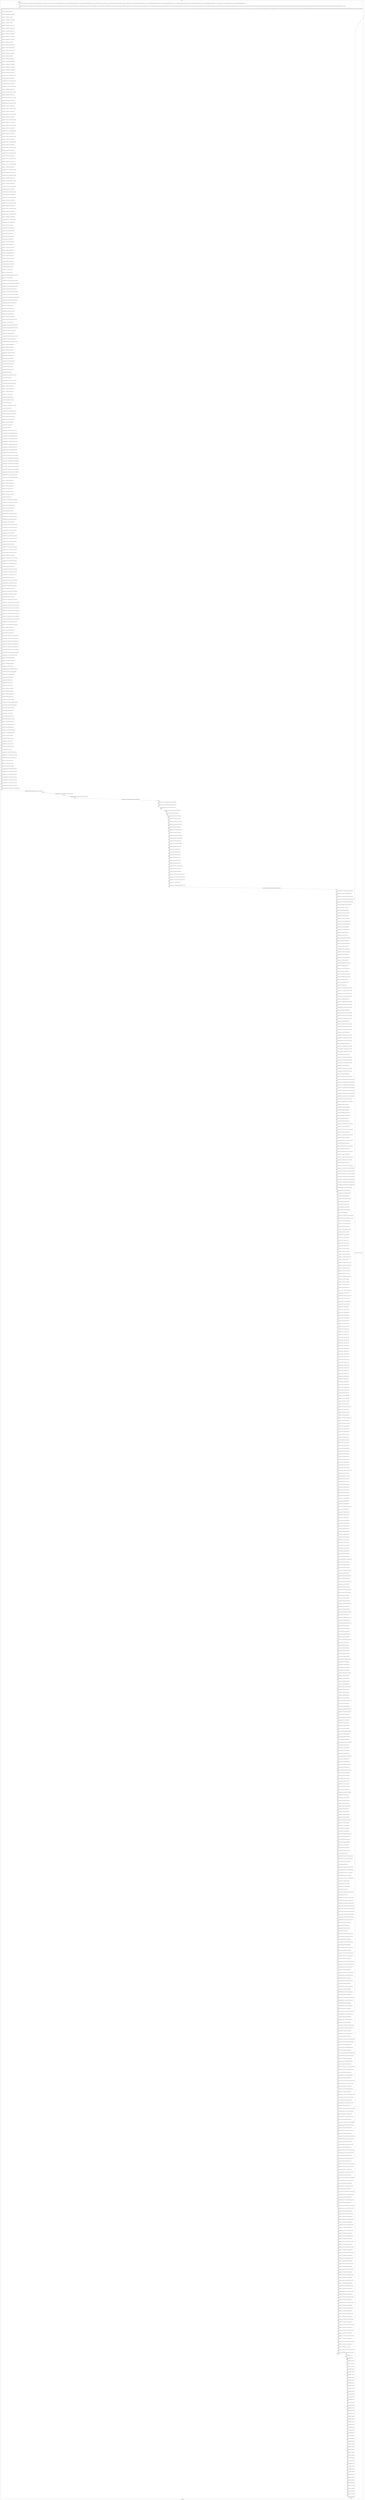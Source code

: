 digraph G {
label="Btor2XCFA";
subgraph cluster_0 {
label="main";
main_init[];
l1[];
l3[];
l4[];
l5[];
l6[];
l7[];
l8[];
l9[];
l10[];
l11[];
l12[];
l13[];
l14[];
l15[];
l16[];
l17[];
l18[];
l19[];
l20[];
l21[];
l22[];
l23[];
l24[];
l25[];
l26[];
l27[];
l28[];
l29[];
l30[];
l31[];
l32[];
l33[];
l34[];
l35[];
l36[];
l37[];
l38[];
l39[];
l40[];
l41[];
l42[];
l43[];
l44[];
l45[];
l46[];
l47[];
l48[];
l49[];
l50[];
l51[];
l52[];
l53[];
l54[];
l55[];
l56[];
l57[];
l58[];
l59[];
l60[];
l61[];
l62[];
l63[];
l64[];
l65[];
l66[];
l67[];
l68[];
l69[];
l70[];
l71[];
l72[];
l73[];
l74[];
l75[];
l76[];
l77[];
l78[];
l79[];
l80[];
l81[];
l82[];
l83[];
l84[];
l85[];
l86[];
l87[];
l88[];
l89[];
l90[];
l91[];
l92[];
l93[];
l94[];
l95[];
l96[];
l97[];
l98[];
l99[];
l100[];
l101[];
l102[];
l103[];
l104[];
l105[];
l106[];
l107[];
l108[];
l109[];
l110[];
l111[];
l112[];
l113[];
l114[];
l115[];
l116[];
l117[];
l118[];
l119[];
l120[];
l121[];
l122[];
l123[];
l124[];
l125[];
l126[];
l127[];
l128[];
l129[];
l130[];
l131[];
l132[];
l133[];
l134[];
l135[];
l136[];
l137[];
l138[];
l139[];
l140[];
l141[];
l142[];
l143[];
l144[];
l145[];
l146[];
l147[];
l148[];
l149[];
l150[];
l151[];
l152[];
l153[];
l154[];
l155[];
l156[];
l157[];
l158[];
l159[];
l160[];
l161[];
l162[];
l163[];
l164[];
l165[];
l166[];
l167[];
l168[];
l169[];
l170[];
l171[];
l172[];
l173[];
l174[];
l175[];
l176[];
l177[];
l178[];
l179[];
l180[];
l181[];
l182[];
l183[];
l184[];
l185[];
l186[];
l187[];
l188[];
l189[];
l190[];
l191[];
l192[];
l193[];
l194[];
l195[];
l196[];
l197[];
l198[];
l199[];
l200[];
l201[];
l202[];
l203[];
l204[];
l205[];
l206[];
l207[];
l208[];
l209[];
l210[];
l211[];
l212[];
l213[];
l214[];
l215[];
l216[];
l217[];
l218[];
l219[];
l220[];
l221[];
l222[];
l223[];
l224[];
l225[];
l226[];
l227[];
l228[];
l229[];
l230[];
l231[];
l232[];
l233[];
l234[];
l235[];
l236[];
l237[];
l238[];
l239[];
l240[];
l241[];
l242[];
l243[];
l244[];
l245[];
l246[];
l247[];
l248[];
l249[];
l250[];
l251[];
l252[];
l253[];
l254[];
l255[];
l256[];
l257[];
l258[];
l259[];
l260[];
l261[];
l262[];
l263[];
l264[];
l265[];
l266[];
l267[];
l268[];
l269[];
l270[];
l271[];
l272[];
l273[];
l274[];
l275[];
l276[];
l277[];
l278[];
l279[];
l280[];
l281[];
l282[];
l283[];
l284[];
l285[];
l286[];
l287[];
l288[];
l289[];
l290[];
l291[];
l292[];
l293[];
l294[];
l295[];
l296[];
l297[];
l298[];
l299[];
l300[];
l301[];
l302[];
l303[];
l304[];
l305[];
l306[];
l307[];
l308[];
l309[];
l310[];
l311[];
l312[];
l313[];
l314[];
l315[];
l316[];
l317[];
l318[];
l319[];
l320[];
l321[];
l322[];
l323[];
l324[];
l325[];
l326[];
l327[];
l328[];
l329[];
l330[];
l331[];
l332[];
l333[];
l334[];
l335[];
l336[];
l337[];
l338[];
l339[];
l340[];
l341[];
l342[];
l343[];
l344[];
l345[];
l346[];
l347[];
l348[];
l349[];
l350[];
l351[];
l352[];
l353[];
l354[];
l355[];
l356[];
l357[];
l358[];
l359[];
l360[];
l361[];
l362[];
l363[];
l364[];
l365[];
l366[];
l367[];
l368[];
l369[];
l370[];
l371[];
l372[];
l373[];
l374[];
l375[];
l376[];
l377[];
l378[];
l379[];
l380[];
l381[];
l382[];
l383[];
l384[];
l385[];
l386[];
l387[];
l388[];
l389[];
l390[];
l391[];
l392[];
l393[];
l394[];
l395[];
l396[];
l397[];
l398[];
l399[];
l400[];
l401[];
l402[];
l403[];
l404[];
l405[];
l406[];
l407[];
l408[];
l409[];
l410[];
l411[];
l412[];
l413[];
l414[];
l415[];
l416[];
l417[];
l418[];
l419[];
l420[];
l421[];
l422[];
l423[];
l424[];
l425[];
l426[];
l427[];
l428[];
l429[];
l430[];
l431[];
l432[];
l433[];
l434[];
l435[];
l436[];
l437[];
l438[];
l439[];
l440[];
l441[];
l442[];
l443[];
l444[];
l445[];
l446[];
l447[];
l448[];
l449[];
l450[];
l451[];
l452[];
l453[];
l454[];
l455[];
l456[];
l457[];
l458[];
l459[];
l460[];
l461[];
l462[];
l463[];
l464[];
l465[];
l466[];
l467[];
l468[];
l469[];
l470[];
l471[];
l472[];
l473[];
l474[];
l475[];
l476[];
l477[];
l478[];
l479[];
l480[];
l481[];
l482[];
l483[];
l484[];
l485[];
l486[];
l487[];
l488[];
l489[];
l490[];
l491[];
l492[];
l493[];
l494[];
l495[];
l496[];
l497[];
l498[];
l499[];
l500[];
l501[];
l502[];
l503[];
l504[];
l505[];
l506[];
l507[];
l508[];
l509[];
l510[];
l511[];
l512[];
l513[];
l514[];
l515[];
l516[];
l517[];
l518[];
l519[];
l520[];
l521[];
l522[];
l523[];
l524[];
l525[];
l526[];
l527[];
l528[];
l529[];
l530[];
l531[];
l532[];
l533[];
l534[];
l535[];
l536[];
l537[];
l538[];
l539[];
l540[];
l541[];
l542[];
l543[];
l544[];
l545[];
l546[];
l547[];
l548[];
l549[];
l550[];
l551[];
l552[];
l553[];
l554[];
l555[];
l556[];
l557[];
l558[];
l559[];
l560[];
l561[];
l562[];
l563[];
l564[];
l565[];
l566[];
l567[];
l568[];
l569[];
l570[];
l571[];
l572[];
l573[];
l574[];
l575[];
l576[];
l577[];
l578[];
l579[];
l580[];
l581[];
l582[];
l583[];
l584[];
l585[];
l586[];
l587[];
l588[];
l589[];
l590[];
l591[];
l592[];
l593[];
l594[];
l595[];
l596[];
l597[];
l598[];
l599[];
l600[];
l601[];
l602[];
l603[];
l604[];
l605[];
l606[];
l607[];
l608[];
l609[];
l610[];
l611[];
l612[];
l613[];
l614[];
l615[];
l616[];
l617[];
l618[];
l619[];
l620[];
l621[];
l622[];
l623[];
l624[];
l625[];
l626[];
l627[];
l628[];
l629[];
l630[];
l631[];
l632[];
l633[];
l634[];
l635[];
l636[];
l637[];
l638[];
l639[];
l640[];
l641[];
l642[];
l643[];
l644[];
l645[];
l646[];
l647[];
l648[];
l649[];
l650[];
l651[];
l652[];
l653[];
l654[];
l655[];
l656[];
l657[];
l658[];
l659[];
l660[];
l661[];
l662[];
l663[];
l664[];
l665[];
l666[];
l667[];
l668[];
l669[];
l670[];
l671[];
l672[];
l673[];
l674[];
l675[];
l676[];
l677[];
l678[];
l679[];
l680[];
l681[];
l682[];
l683[];
l684[];
l685[];
l686[];
l687[];
l688[];
l689[];
l690[];
l691[];
l692[];
l693[];
l694[];
l695[];
l696[];
l697[];
l698[];
l699[];
l700[];
l701[];
l702[];
l703[];
l704[];
l705[];
l706[];
l707[];
l708[];
l709[];
l710[];
l711[];
l712[];
l713[];
l714[];
l715[];
l716[];
l717[];
l718[];
l719[];
l720[];
l721[];
l722[];
l723[];
l724[];
l725[];
l726[];
l727[];
l728[];
l729[];
l730[];
l731[];
l732[];
l733[];
l734[];
l735[];
l736[];
l737[];
l738[];
l739[];
l740[];
l741[];
l742[];
l743[];
l744[];
l745[];
l746[];
l747[];
l748[];
l749[];
l750[];
l751[];
l752[];
l753[];
l754[];
l755[];
l756[];
l757[];
l758[];
l759[];
l760[];
l761[];
l762[];
l763[];
l764[];
l765[];
l766[];
l767[];
l768[];
l769[];
l770[];
l771[];
l772[];
l773[];
l774[];
l775[];
l776[];
l777[];
l778[];
l779[];
l780[];
l781[];
l782[];
l783[];
l784[];
l785[];
l786[];
l787[];
l788[];
l789[];
l790[];
l791[];
l792[];
l793[];
l794[];
l795[];
l796[];
l797[];
l798[];
l799[];
l800[];
l801[];
l802[];
l803[];
l804[];
l805[];
l806[];
l807[];
l808[];
l809[];
l810[];
l811[];
l812[];
l813[];
l814[];
l815[];
l816[];
l817[];
l818[];
l819[];
l820[];
l821[];
l822[];
l823[];
l824[];
l825[];
l826[];
l827[];
l828[];
l829[];
l830[];
l831[];
l832[];
l833[];
l834[];
l835[];
l836[];
l837[];
l838[];
l839[];
l840[];
l841[];
l842[];
l843[];
l844[];
l845[];
l846[];
l847[];
l848[];
main_error[];
l849[];
l850[];
l851[];
l852[];
l853[];
l854[];
l855[];
l856[];
l857[];
l858[];
l859[];
l860[];
l861[];
l862[];
l863[];
l864[];
l865[];
l866[];
l867[];
l868[];
l869[];
l870[];
l871[];
l872[];
l873[];
l874[];
l875[];
l876[];
l877[];
l878[];
l879[];
l880[];
l881[];
l882[];
l883[];
l884[];
l885[];
l886[];
l887[];
l888[];
l889[];
l890[];
l891[];
l892[];
l893[];
l894[];
l895[];
l896[];
l897[];
l898[];
l899[];
l900[];
l901[];
main_init -> l1 [label="[(assign const_5 #b00000000),(assign const_60 #b0),(assign const_136 #b00000000),(assign const_143 #b00000001),(assign const_296 #b1),(assign const_322 #b000000000000000000000000),(assign const_361 #b00000000000000000000000000000001),(assign const_363 #b00000000000000000000000000001000),(assign const_392 #b00000010),(assign const_394 #b00000011),(assign const_396 #b00000100),(assign const_398 #b00000101),(assign const_400 #b00000110),(assign const_426 #b00000000000000000000000000000000),(assign const_435 #b00000000000000000000000000000010),(assign const_440 #b00000000000000000000000000000011),(assign const_445 #b00000000000000000000000000000100),(assign const_450 #b00000000000000000000000000000101),(assign const_455 #b00000000000000000000000000000110),(assign const_460 #b00000111),(assign const_696 #b00001000),(assign const_1060 #b00000000000000000000000000000111)] "];
l3 -> l4 [label="[(havoc input_194),(havoc input_196),(havoc input_198),(havoc input_200),(havoc input_202),(havoc input_204),(havoc input_206),(havoc input_208),(havoc input_210),(havoc input_212),(havoc input_214),(havoc input_216),(havoc input_218),(havoc input_220),(havoc input_222),(havoc input_224),(havoc input_226),(havoc input_228),(havoc input_230),(havoc input_232),(havoc input_234),(havoc input_236),(havoc input_238),(havoc input_240),(havoc input_242),(havoc input_244),(havoc input_246),(havoc input_248),(havoc input_250),(havoc input_252),(havoc input_254),(havoc input_256),(havoc input_258),(havoc input_260),(havoc input_262),(havoc input_264),(havoc input_266),(havoc input_268),(havoc input_270),(havoc input_272),(havoc input_274),(havoc input_276),(havoc input_278),(havoc input_280),(havoc input_282),(havoc input_284),(havoc input_286),(havoc input_288),(havoc input_290),(havoc input_292),(havoc input_294),(havoc input_298),(havoc input_300),(havoc input_303),(havoc input_306),(havoc input_309),(havoc input_312),(havoc input_315),(havoc input_318),(havoc input_321),(havoc input_340),(havoc input_356),(havoc input_360),(havoc input_373),(havoc input_385),(havoc input_414),(havoc input_424),(havoc input_476),(havoc input_488),(havoc input_494),(havoc input_507),(havoc input_514),(havoc input_548),(havoc input_554),(havoc input_560),(havoc input_586),(havoc input_593),(havoc input_599),(havoc input_605),(havoc input_610),(havoc input_661),(havoc input_693),(havoc input_706),(havoc input_719),(havoc input_725),(havoc input_733)] "];
l4 -> l5 [label="[(assign binary_113 (bvand state_61 state_63))] "];
l5 -> l6 [label="[(assign binary_114 (bvand binary_113 (bvnot state_65)))] "];
l6 -> l7 [label="[(assign binary_115 (bvand binary_114 state_67))] "];
l7 -> l8 [label="[(assign binary_116 (bvand binary_115 (bvnot state_69)))] "];
l8 -> l9 [label="[(assign binary_117 (bvand binary_116 state_71))] "];
l9 -> l10 [label="[(assign binary_118 (bvand binary_117 (bvnot state_73)))] "];
l10 -> l11 [label="[(assign binary_119 (bvand binary_118 (bvnot state_75)))] "];
l11 -> l12 [label="[(assign binary_120 (bvand binary_119 (bvnot state_77)))] "];
l12 -> l13 [label="[(assign binary_121 (bvand binary_120 (bvnot state_79)))] "];
l13 -> l14 [label="[(assign binary_122 (bvand binary_121 (bvnot state_81)))] "];
l14 -> l15 [label="[(assign binary_123 (bvand binary_122 (bvnot state_83)))] "];
l15 -> l16 [label="[(assign binary_124 (bvand binary_123 state_85))] "];
l16 -> l17 [label="[(assign binary_125 (bvand binary_124 (bvnot state_87)))] "];
l17 -> l18 [label="[(assign binary_126 (bvand binary_125 (bvnot state_89)))] "];
l18 -> l19 [label="[(assign binary_127 (bvand binary_126 (bvnot state_91)))] "];
l19 -> l20 [label="[(assign binary_128 (bvand binary_127 (bvnot state_93)))] "];
l20 -> l21 [label="[(assign binary_129 (bvand binary_128 state_95))] "];
l21 -> l22 [label="[(assign binary_130 (bvand binary_129 (bvnot state_97)))] "];
l22 -> l23 [label="[(assign binary_131 (bvand binary_130 (bvnot state_99)))] "];
l23 -> l24 [label="[(assign binary_132 (bvand binary_131 (bvnot state_101)))] "];
l24 -> l25 [label="[(assign binary_133 (bvand binary_132 (bvnot state_103)))] "];
l25 -> l26 [label="[(assign binary_134 (bvand binary_133 (bvnot state_105)))] "];
l26 -> l27 [label="[(assign binary_135 (bvand binary_134 (bvnot state_107)))] "];
l27 -> l28 [label="[(assign comparison_137 (ite (= const_136 state_6) #b1 #b0))] "];
l28 -> l29 [label="[(assign binary_138 (bvand binary_135 comparison_137))] "];
l29 -> l30 [label="[(assign comparison_139 (ite (= const_136 state_8) #b1 #b0))] "];
l30 -> l31 [label="[(assign binary_140 (bvand binary_138 comparison_139))] "];
l31 -> l32 [label="[(assign comparison_141 (ite (= const_136 state_10) #b1 #b0))] "];
l32 -> l33 [label="[(assign binary_142 (bvand binary_140 comparison_141))] "];
l33 -> l34 [label="[(assign comparison_144 (ite (= const_143 state_12) #b1 #b0))] "];
l34 -> l35 [label="[(assign binary_145 (bvand binary_142 comparison_144))] "];
l35 -> l36 [label="[(assign comparison_146 (ite (= const_136 state_14) #b1 #b0))] "];
l36 -> l37 [label="[(assign binary_147 (bvand binary_145 comparison_146))] "];
l37 -> l38 [label="[(assign comparison_148 (ite (= const_136 state_16) #b1 #b0))] "];
l38 -> l39 [label="[(assign binary_149 (bvand binary_147 comparison_148))] "];
l39 -> l40 [label="[(assign comparison_150 (ite (= const_136 state_18) #b1 #b0))] "];
l40 -> l41 [label="[(assign binary_151 (bvand binary_149 comparison_150))] "];
l41 -> l42 [label="[(assign comparison_152 (ite (= const_136 state_20) #b1 #b0))] "];
l42 -> l43 [label="[(assign binary_153 (bvand binary_151 comparison_152))] "];
l43 -> l44 [label="[(assign comparison_154 (ite (= const_136 state_22) #b1 #b0))] "];
l44 -> l45 [label="[(assign binary_155 (bvand binary_153 comparison_154))] "];
l45 -> l46 [label="[(assign comparison_156 (ite (= const_136 state_24) #b1 #b0))] "];
l46 -> l47 [label="[(assign binary_157 (bvand binary_155 comparison_156))] "];
l47 -> l48 [label="[(assign comparison_158 (ite (= const_136 state_26) #b1 #b0))] "];
l48 -> l49 [label="[(assign binary_159 (bvand binary_157 comparison_158))] "];
l49 -> l50 [label="[(assign comparison_160 (ite (= const_136 state_28) #b1 #b0))] "];
l50 -> l51 [label="[(assign binary_161 (bvand binary_159 comparison_160))] "];
l51 -> l52 [label="[(assign comparison_162 (ite (= const_136 state_30) #b1 #b0))] "];
l52 -> l53 [label="[(assign binary_163 (bvand binary_161 comparison_162))] "];
l53 -> l54 [label="[(assign comparison_164 (ite (= const_136 state_32) #b1 #b0))] "];
l54 -> l55 [label="[(assign binary_165 (bvand binary_163 comparison_164))] "];
l55 -> l56 [label="[(assign comparison_166 (ite (= const_136 state_34) #b1 #b0))] "];
l56 -> l57 [label="[(assign binary_167 (bvand binary_165 comparison_166))] "];
l57 -> l58 [label="[(assign comparison_168 (ite (= const_136 state_36) #b1 #b0))] "];
l58 -> l59 [label="[(assign binary_169 (bvand binary_167 comparison_168))] "];
l59 -> l60 [label="[(assign comparison_170 (ite (= const_136 state_38) #b1 #b0))] "];
l60 -> l61 [label="[(assign binary_171 (bvand binary_169 comparison_170))] "];
l61 -> l62 [label="[(assign comparison_172 (ite (= const_136 state_40) #b1 #b0))] "];
l62 -> l63 [label="[(assign binary_173 (bvand binary_171 comparison_172))] "];
l63 -> l64 [label="[(assign comparison_174 (ite (= const_136 state_42) #b1 #b0))] "];
l64 -> l65 [label="[(assign binary_175 (bvand binary_173 comparison_174))] "];
l65 -> l66 [label="[(assign comparison_176 (ite (= const_136 state_44) #b1 #b0))] "];
l66 -> l67 [label="[(assign binary_177 (bvand binary_175 comparison_176))] "];
l67 -> l68 [label="[(assign comparison_178 (ite (= const_136 state_46) #b1 #b0))] "];
l68 -> l69 [label="[(assign binary_179 (bvand binary_177 comparison_178))] "];
l69 -> l70 [label="[(assign comparison_180 (ite (= const_136 state_48) #b1 #b0))] "];
l70 -> l71 [label="[(assign binary_181 (bvand binary_179 comparison_180))] "];
l71 -> l72 [label="[(assign comparison_182 (ite (= const_136 state_50) #b1 #b0))] "];
l72 -> l73 [label="[(assign binary_183 (bvand binary_181 comparison_182))] "];
l73 -> l74 [label="[(assign comparison_184 (ite (= const_136 state_52) #b1 #b0))] "];
l74 -> l75 [label="[(assign binary_185 (bvand binary_183 comparison_184))] "];
l75 -> l76 [label="[(assign comparison_186 (ite (= const_136 state_54) #b1 #b0))] "];
l76 -> l77 [label="[(assign binary_187 (bvand binary_185 comparison_186))] "];
l77 -> l78 [label="[(assign comparison_188 (ite (= const_136 state_56) #b1 #b0))] "];
l78 -> l79 [label="[(assign binary_189 (bvand binary_187 comparison_188))] "];
l79 -> l80 [label="[(assign comparison_190 (ite (= const_136 state_58) #b1 #b0))] "];
l80 -> l81 [label="[(assign binary_191 (bvand binary_189 comparison_190))] "];
l81 -> l82 [label="[(assign binary_192 (bvand state_111 binary_191))] "];
l82 -> l83 [label="[(assign binary_299 (bvor input_250 (bvnot input_298)))] "];
l83 -> l84 [label="[(assign binary_301 (bvor input_256 (bvnot input_300)))] "];
l84 -> l85 [label="[(assign binary_302 (bvand binary_299 binary_301))] "];
l85 -> l86 [label="[(assign binary_304 (bvor input_260 (bvnot input_303)))] "];
l86 -> l87 [label="[(assign binary_305 (bvand binary_302 binary_304))] "];
l87 -> l88 [label="[(assign binary_307 (bvor input_262 (bvnot input_306)))] "];
l88 -> l89 [label="[(assign binary_308 (bvand binary_305 binary_307))] "];
l89 -> l90 [label="[(assign binary_310 (bvor input_264 (bvnot input_309)))] "];
l90 -> l91 [label="[(assign binary_311 (bvand binary_308 binary_310))] "];
l91 -> l92 [label="[(assign binary_313 (bvor input_266 (bvnot input_312)))] "];
l92 -> l93 [label="[(assign binary_314 (bvand binary_311 binary_313))] "];
l93 -> l94 [label="[(assign binary_316 (bvor input_268 (bvnot input_315)))] "];
l94 -> l95 [label="[(assign binary_317 (bvand binary_314 binary_316))] "];
l95 -> l96 [label="[(assign binary_319 (bvor input_270 (bvnot input_318)))] "];
l96 -> l97 [label="[(assign binary_320 (bvand binary_317 binary_319))] "];
l97 -> l98 [label="[(assign binary_323 (++ const_322 input_200))] "];
l98 -> l99 [label="[(assign binary_324 (++ const_322 input_202))] "];
l99 -> l100 [label="[(assign comparison_325 (ite (bvule binary_323 binary_324) #b1 #b0))] "];
l100 -> l101 [label="[(assign binary_326 (++ const_322 input_204))] "];
l101 -> l102 [label="[(assign comparison_327 (ite (bvule binary_326 binary_324) #b1 #b0))] "];
l102 -> l103 [label="[(assign binary_328 (bvand (bvnot comparison_325) (bvnot comparison_327)))] "];
l103 -> l104 [label="[(assign comparison_329 (ite (bvule binary_323 binary_326) #b1 #b0))] "];
l104 -> l105 [label="[(assign binary_330 (bvand binary_328 (bvnot comparison_329)))] "];
l105 -> l106 [label="[(assign comparison_331 (ite (bvule binary_324 binary_323) #b1 #b0))] "];
l106 -> l107 [label="[(assign comparison_332 (ite (bvule binary_326 binary_323) #b1 #b0))] "];
l107 -> l108 [label="[(assign binary_333 (bvand (bvnot comparison_331) (bvnot comparison_332)))] "];
l108 -> l109 [label="[(assign comparison_334 (ite (bvule binary_324 binary_326) #b1 #b0))] "];
l109 -> l110 [label="[(assign binary_335 (bvand binary_333 (bvnot comparison_334)))] "];
l110 -> l111 [label="[(assign binary_336 (bvor binary_330 binary_335))] "];
l111 -> l112 [label="[(assign binary_337 (bvand input_276 binary_336))] "];
l112 -> l113 [label="[(assign binary_338 (bvor (bvnot input_321) binary_337))] "];
l113 -> l114 [label="[(assign binary_339 (bvand binary_320 binary_338))] "];
l114 -> l115 [label="[(assign binary_341 (bvand input_276 (bvnot input_321)))] "];
l115 -> l116 [label="[(assign ternary_342 (ite (= input_321 #b1) input_204 input_202))] "];
l116 -> l117 [label="[(assign binary_343 (++ const_322 ternary_342))] "];
l117 -> l118 [label="[(assign comparison_344 (ite (bvule binary_323 binary_343) #b1 #b0))] "];
l118 -> l119 [label="[(assign comparison_345 (ite (bvule binary_326 binary_343) #b1 #b0))] "];
l119 -> l120 [label="[(assign binary_346 (bvor comparison_344 comparison_345))] "];
l120 -> l121 [label="[(assign binary_347 (bvor comparison_329 binary_346))] "];
l121 -> l122 [label="[(assign comparison_348 (ite (bvule binary_343 binary_323) #b1 #b0))] "];
l122 -> l123 [label="[(assign binary_349 (bvor comparison_332 comparison_348))] "];
l123 -> l124 [label="[(assign comparison_350 (ite (bvule binary_343 binary_326) #b1 #b0))] "];
l124 -> l125 [label="[(assign binary_351 (bvor binary_349 comparison_350))] "];
l125 -> l126 [label="[(assign binary_352 (bvand binary_347 binary_351))] "];
l126 -> l127 [label="[(assign binary_353 (bvand binary_341 binary_352))] "];
l127 -> l128 [label="[(assign binary_354 (bvor (bvnot input_340) binary_353))] "];
l128 -> l129 [label="[(assign binary_355 (bvand binary_339 binary_354))] "];
l129 -> l130 [label="[(assign binary_357 (bvand input_278 binary_352))] "];
l130 -> l131 [label="[(assign binary_358 (bvor (bvnot input_356) binary_357))] "];
l131 -> l132 [label="[(assign binary_359 (bvand binary_355 binary_358))] "];
l132 -> l133 [label="[(assign binary_362 (bvadd const_361 binary_343))] "];
l133 -> l134 [label="[(assign binary_364 (bvsrem binary_362 const_363))] "];
l134 -> l135 [label="[(assign slice_365 (extract binary_364 8 32))] "];
l135 -> l136 [label="[(assign comparison_366 (ite (= const_322 slice_365) #b1 #b0))] "];
l136 -> l137 [label="[(assign slice_367 (extract binary_364 0 8))] "];
l137 -> l138 [label="[(assign comparison_368 (ite (= input_200 slice_367) #b1 #b0))] "];
l138 -> l139 [label="[(assign binary_369 (bvand comparison_366 comparison_368))] "];
l139 -> l140 [label="[(assign binary_370 (bvand input_280 binary_369))] "];
l140 -> l141 [label="[(assign binary_371 (bvor (bvnot input_360) binary_370))] "];
l141 -> l142 [label="[(assign binary_372 (bvand binary_359 binary_371))] "];
l142 -> l143 [label="[(assign binary_374 (++ const_322 input_212))] "];
l143 -> l144 [label="[(assign binary_375 (bvadd const_361 binary_374))] "];
l144 -> l145 [label="[(assign binary_376 (bvsrem binary_375 const_363))] "];
l145 -> l146 [label="[(assign slice_377 (extract binary_376 8 32))] "];
l146 -> l147 [label="[(assign comparison_378 (ite (= const_322 slice_377) #b1 #b0))] "];
l147 -> l148 [label="[(assign slice_379 (extract binary_376 0 8))] "];
l148 -> l149 [label="[(assign comparison_380 (ite (= input_208 slice_379) #b1 #b0))] "];
l149 -> l150 [label="[(assign binary_381 (bvand comparison_378 comparison_380))] "];
l150 -> l151 [label="[(assign binary_382 (bvand input_284 (bvnot binary_381)))] "];
l151 -> l152 [label="[(assign binary_383 (bvor (bvnot input_373) binary_382))] "];
l152 -> l153 [label="[(assign binary_384 (bvand binary_372 binary_383))] "];
l153 -> l154 [label="[(assign binary_386 (bvor input_288 input_373))] "];
l154 -> l155 [label="[(assign slice_387 (extract binary_376 0 8))] "];
l155 -> l156 [label="[(assign ternary_388 (ite (= input_373 #b1) slice_387 input_206))] "];
l156 -> l157 [label="[(assign comparison_389 (ite (= ternary_388 input_208) #b1 #b0))] "];
l157 -> l158 [label="[(assign comparison_390 (ite (= const_136 ternary_388) #b1 #b0))] "];
l158 -> l159 [label="[(assign comparison_391 (ite (= const_143 ternary_388) #b1 #b0))] "];
l159 -> l160 [label="[(assign comparison_393 (ite (= const_392 ternary_388) #b1 #b0))] "];
l160 -> l161 [label="[(assign comparison_395 (ite (= const_394 ternary_388) #b1 #b0))] "];
l161 -> l162 [label="[(assign comparison_397 (ite (= const_396 ternary_388) #b1 #b0))] "];
l162 -> l163 [label="[(assign comparison_399 (ite (= const_398 ternary_388) #b1 #b0))] "];
l163 -> l164 [label="[(assign comparison_401 (ite (= const_400 ternary_388) #b1 #b0))] "];
l164 -> l165 [label="[(assign ternary_402 (ite (= comparison_401 #b1) input_244 input_246))] "];
l165 -> l166 [label="[(assign ternary_403 (ite (= comparison_399 #b1) input_242 ternary_402))] "];
l166 -> l167 [label="[(assign ternary_404 (ite (= comparison_397 #b1) input_240 ternary_403))] "];
l167 -> l168 [label="[(assign ternary_405 (ite (= comparison_395 #b1) input_238 ternary_404))] "];
l168 -> l169 [label="[(assign ternary_406 (ite (= comparison_393 #b1) input_236 ternary_405))] "];
l169 -> l170 [label="[(assign ternary_407 (ite (= comparison_391 #b1) input_234 ternary_406))] "];
l170 -> l171 [label="[(assign ternary_408 (ite (= comparison_390 #b1) input_232 ternary_407))] "];
l171 -> l172 [label="[(assign comparison_409 (ite (= const_143 ternary_408) #b1 #b0))] "];
l172 -> l173 [label="[(assign binary_410 (bvand (bvnot comparison_389) comparison_409))] "];
l173 -> l174 [label="[(assign binary_411 (bvand binary_386 binary_410))] "];
l174 -> l175 [label="[(assign binary_412 (bvor (bvnot input_385) binary_411))] "];
l175 -> l176 [label="[(assign binary_413 (bvand binary_384 binary_412))] "];
l176 -> l177 [label="[(assign binary_415 (++ const_322 ternary_388))] "];
l177 -> l178 [label="[(assign binary_416 (bvadd const_361 binary_415))] "];
l178 -> l179 [label="[(assign binary_417 (bvsrem binary_416 const_363))] "];
l179 -> l180 [label="[(assign slice_418 (extract binary_417 0 8))] "];
l180 -> l181 [label="[(assign ternary_419 (ite (= input_385 #b1) slice_418 ternary_388))] "];
l181 -> l182 [label="[(assign comparison_420 (ite (= input_208 ternary_419) #b1 #b0))] "];
l182 -> l183 [label="[(assign binary_421 (bvand binary_386 comparison_420))] "];
l183 -> l184 [label="[(assign binary_422 (bvor (bvnot input_414) binary_421))] "];
l184 -> l185 [label="[(assign binary_423 (bvand binary_413 binary_422))] "];
l185 -> l186 [label="[(assign comparison_425 (ite (= const_392 input_210) #b1 #b0))] "];
l186 -> l187 [label="[(assign comparison_427 (ite (= const_426 binary_376) #b1 #b0))] "];
l187 -> l188 [label="[(assign comparison_428 (ite (= const_136 input_208) #b1 #b0))] "];
l188 -> l189 [label="[(assign binary_429 (bvand input_373 comparison_428))] "];
l189 -> l190 [label="[(assign ternary_430 (ite (= binary_429 #b1) const_143 input_216))] "];
l190 -> l191 [label="[(assign comparison_431 (ite (= const_361 binary_376) #b1 #b0))] "];
l191 -> l192 [label="[(assign comparison_432 (ite (= const_143 input_208) #b1 #b0))] "];
l192 -> l193 [label="[(assign binary_433 (bvand input_373 comparison_432))] "];
l193 -> l194 [label="[(assign ternary_434 (ite (= binary_433 #b1) const_143 input_218))] "];
l194 -> l195 [label="[(assign comparison_436 (ite (= const_435 binary_376) #b1 #b0))] "];
l195 -> l196 [label="[(assign comparison_437 (ite (= const_392 input_208) #b1 #b0))] "];
l196 -> l197 [label="[(assign binary_438 (bvand input_373 comparison_437))] "];
l197 -> l198 [label="[(assign ternary_439 (ite (= binary_438 #b1) const_143 input_220))] "];
l198 -> l199 [label="[(assign comparison_441 (ite (= const_440 binary_376) #b1 #b0))] "];
l199 -> l200 [label="[(assign comparison_442 (ite (= const_394 input_208) #b1 #b0))] "];
l200 -> l201 [label="[(assign binary_443 (bvand input_373 comparison_442))] "];
l201 -> l202 [label="[(assign ternary_444 (ite (= binary_443 #b1) const_143 input_222))] "];
l202 -> l203 [label="[(assign comparison_446 (ite (= const_445 binary_376) #b1 #b0))] "];
l203 -> l204 [label="[(assign comparison_447 (ite (= const_396 input_208) #b1 #b0))] "];
l204 -> l205 [label="[(assign binary_448 (bvand input_373 comparison_447))] "];
l205 -> l206 [label="[(assign ternary_449 (ite (= binary_448 #b1) const_143 input_224))] "];
l206 -> l207 [label="[(assign comparison_451 (ite (= const_450 binary_376) #b1 #b0))] "];
l207 -> l208 [label="[(assign comparison_452 (ite (= const_398 input_208) #b1 #b0))] "];
l208 -> l209 [label="[(assign binary_453 (bvand input_373 comparison_452))] "];
l209 -> l210 [label="[(assign ternary_454 (ite (= binary_453 #b1) const_143 input_226))] "];
l210 -> l211 [label="[(assign comparison_456 (ite (= const_455 binary_376) #b1 #b0))] "];
l211 -> l212 [label="[(assign comparison_457 (ite (= const_400 input_208) #b1 #b0))] "];
l212 -> l213 [label="[(assign binary_458 (bvand input_373 comparison_457))] "];
l213 -> l214 [label="[(assign ternary_459 (ite (= binary_458 #b1) const_143 input_228))] "];
l214 -> l215 [label="[(assign comparison_461 (ite (= const_460 input_208) #b1 #b0))] "];
l215 -> l216 [label="[(assign binary_462 (bvand input_373 comparison_461))] "];
l216 -> l217 [label="[(assign ternary_463 (ite (= binary_462 #b1) const_143 input_230))] "];
l217 -> l218 [label="[(assign ternary_464 (ite (= comparison_456 #b1) ternary_459 ternary_463))] "];
l218 -> l219 [label="[(assign ternary_465 (ite (= comparison_451 #b1) ternary_454 ternary_464))] "];
l219 -> l220 [label="[(assign ternary_466 (ite (= comparison_446 #b1) ternary_449 ternary_465))] "];
l220 -> l221 [label="[(assign ternary_467 (ite (= comparison_441 #b1) ternary_444 ternary_466))] "];
l221 -> l222 [label="[(assign ternary_468 (ite (= comparison_436 #b1) ternary_439 ternary_467))] "];
l222 -> l223 [label="[(assign ternary_469 (ite (= comparison_431 #b1) ternary_434 ternary_468))] "];
l223 -> l224 [label="[(assign ternary_470 (ite (= comparison_427 #b1) ternary_430 ternary_469))] "];
l224 -> l225 [label="[(assign comparison_471 (ite (= const_136 ternary_470) #b1 #b0))] "];
l225 -> l226 [label="[(assign binary_472 (bvand (bvnot comparison_425) comparison_471))] "];
l226 -> l227 [label="[(assign binary_473 (bvand input_286 binary_472))] "];
l227 -> l228 [label="[(assign binary_474 (bvor (bvnot input_424) binary_473))] "];
l228 -> l229 [label="[(assign binary_475 (bvand binary_423 binary_474))] "];
l229 -> l230 [label="[(assign ternary_477 (ite (= comparison_457 #b1) input_244 input_246))] "];
l230 -> l231 [label="[(assign ternary_478 (ite (= comparison_452 #b1) input_242 ternary_477))] "];
l231 -> l232 [label="[(assign ternary_479 (ite (= comparison_447 #b1) input_240 ternary_478))] "];
l232 -> l233 [label="[(assign ternary_480 (ite (= comparison_442 #b1) input_238 ternary_479))] "];
l233 -> l234 [label="[(assign ternary_481 (ite (= comparison_437 #b1) input_236 ternary_480))] "];
l234 -> l235 [label="[(assign ternary_482 (ite (= comparison_432 #b1) input_234 ternary_481))] "];
l235 -> l236 [label="[(assign ternary_483 (ite (= comparison_428 #b1) input_232 ternary_482))] "];
l236 -> l237 [label="[(assign comparison_484 (ite (= const_143 ternary_483) #b1 #b0))] "];
l237 -> l238 [label="[(assign binary_485 (bvand input_290 comparison_484))] "];
l238 -> l239 [label="[(assign binary_486 (bvor (bvnot input_476) binary_485))] "];
l239 -> l240 [label="[(assign binary_487 (bvand binary_475 binary_486))] "];
l240 -> l241 [label="[(assign binary_489 (++ const_322 ternary_419))] "];
l241 -> l242 [label="[(assign comparison_490 (ite (bvule const_363 binary_489) #b1 #b0))] "];
l242 -> l243 [label="[(assign binary_491 (bvand input_292 (bvnot comparison_490)))] "];
l243 -> l244 [label="[(assign binary_492 (bvor (bvnot input_488) binary_491))] "];
l244 -> l245 [label="[(assign binary_493 (bvand binary_487 binary_492))] "];
l245 -> l246 [label="[(assign binary_495 (bvor input_252 input_298))] "];
l246 -> l247 [label="[(assign binary_496 (bvor input_272 input_321))] "];
l247 -> l248 [label="[(assign binary_497 (bvor binary_496 input_340))] "];
l248 -> l249 [label="[(assign binary_498 (bvor binary_497 input_356))] "];
l249 -> l250 [label="[(assign binary_499 (bvor binary_498 input_360))] "];
l250 -> l251 [label="[(assign binary_500 (bvand binary_495 binary_499))] "];
l251 -> l252 [label="[(assign binary_501 (bvadd const_445 binary_343))] "];
l252 -> l253 [label="[(assign binary_502 (bvsrem binary_501 const_363))] "];
l253 -> l254 [label="[(assign comparison_503 (ite (bvule binary_502 binary_323) #b1 #b0))] "];
l254 -> l255 [label="[(assign binary_504 (bvand binary_500 (bvnot comparison_503)))] "];
l255 -> l256 [label="[(assign binary_505 (bvor (bvnot input_494) binary_504))] "];
l256 -> l257 [label="[(assign binary_506 (bvand binary_493 binary_505))] "];
l257 -> l258 [label="[(assign binary_508 (bvor input_254 input_300))] "];
l258 -> l259 [label="[(assign binary_509 (bvand binary_508 binary_381))] "];
l259 -> l260 [label="[(assign binary_510 (bvand input_284 (bvnot input_373)))] "];
l260 -> l261 [label="[(assign binary_511 (bvand binary_509 binary_510))] "];
l261 -> l262 [label="[(assign binary_512 (bvor (bvnot input_507) binary_511))] "];
l262 -> l263 [label="[(assign binary_513 (bvand binary_506 binary_512))] "];
l263 -> l264 [label="[(assign binary_515 (bvand binary_508 (bvnot input_507)))] "];
l264 -> l265 [label="[(assign binary_516 (bvand input_286 (bvnot input_424)))] "];
l265 -> l266 [label="[(assign binary_517 (bvor binary_516 input_507))] "];
l266 -> l267 [label="[(assign binary_518 (bvand binary_515 binary_517))] "];
l267 -> l268 [label="[(assign binary_519 (++ const_322 input_210))] "];
l268 -> l269 [label="[(assign binary_520 (bvadd const_361 binary_519))] "];
l269 -> l270 [label="[(assign binary_521 (bvsrem binary_520 const_363))] "];
l270 -> l271 [label="[(assign slice_522 (extract binary_521 0 8))] "];
l271 -> l272 [label="[(assign ternary_523 (ite (= input_507 #b1) slice_522 input_210))] "];
l272 -> l273 [label="[(assign comparison_524 (ite (= const_392 ternary_523) #b1 #b0))] "];
l273 -> l274 [label="[(assign ternary_525 (ite (= input_507 #b1) slice_387 input_212))] "];
l274 -> l275 [label="[(assign binary_526 (++ const_322 ternary_525))] "];
l275 -> l276 [label="[(assign binary_527 (bvadd const_361 binary_526))] "];
l276 -> l277 [label="[(assign binary_528 (bvsrem binary_527 const_363))] "];
l277 -> l278 [label="[(assign comparison_529 (ite (= const_426 binary_528) #b1 #b0))] "];
l278 -> l279 [label="[(assign comparison_530 (ite (= const_361 binary_528) #b1 #b0))] "];
l279 -> l280 [label="[(assign comparison_531 (ite (= const_435 binary_528) #b1 #b0))] "];
l280 -> l281 [label="[(assign comparison_532 (ite (= const_440 binary_528) #b1 #b0))] "];
l281 -> l282 [label="[(assign comparison_533 (ite (= const_445 binary_528) #b1 #b0))] "];
l282 -> l283 [label="[(assign comparison_534 (ite (= const_450 binary_528) #b1 #b0))] "];
l283 -> l284 [label="[(assign comparison_535 (ite (= const_455 binary_528) #b1 #b0))] "];
l284 -> l285 [label="[(assign ternary_536 (ite (= comparison_535 #b1) ternary_459 ternary_463))] "];
l285 -> l286 [label="[(assign ternary_537 (ite (= comparison_534 #b1) ternary_454 ternary_536))] "];
l286 -> l287 [label="[(assign ternary_538 (ite (= comparison_533 #b1) ternary_449 ternary_537))] "];
l287 -> l288 [label="[(assign ternary_539 (ite (= comparison_532 #b1) ternary_444 ternary_538))] "];
l288 -> l289 [label="[(assign ternary_540 (ite (= comparison_531 #b1) ternary_439 ternary_539))] "];
l289 -> l290 [label="[(assign ternary_541 (ite (= comparison_530 #b1) ternary_434 ternary_540))] "];
l290 -> l291 [label="[(assign ternary_542 (ite (= comparison_529 #b1) ternary_430 ternary_541))] "];
l291 -> l292 [label="[(assign comparison_543 (ite (= const_143 ternary_542) #b1 #b0))] "];
l292 -> l293 [label="[(assign binary_544 (bvand (bvnot comparison_524) comparison_543))] "];
l293 -> l294 [label="[(assign binary_545 (bvand binary_518 binary_544))] "];
l294 -> l295 [label="[(assign binary_546 (bvor (bvnot input_514) binary_545))] "];
l295 -> l296 [label="[(assign binary_547 (bvand binary_513 binary_546))] "];
l296 -> l297 [label="[(assign binary_549 (bvand input_262 (bvnot input_306)))] "];
l297 -> l298 [label="[(assign binary_550 (bvand binary_499 (bvnot input_494)))] "];
l298 -> l299 [label="[(assign binary_551 (bvand binary_549 binary_550))] "];
l299 -> l300 [label="[(assign binary_552 (bvor (bvnot input_548) binary_551))] "];
l300 -> l301 [label="[(assign binary_553 (bvand binary_547 binary_552))] "];
l301 -> l302 [label="[(assign binary_555 (bvand input_264 (bvnot input_309)))] "];
l302 -> l303 [label="[(assign binary_556 (bvand binary_550 (bvnot input_548)))] "];
l303 -> l304 [label="[(assign binary_557 (bvand binary_555 binary_556))] "];
l304 -> l305 [label="[(assign binary_558 (bvor (bvnot input_554) binary_557))] "];
l305 -> l306 [label="[(assign binary_559 (bvand binary_553 binary_558))] "];
l306 -> l307 [label="[(assign binary_561 (bvor input_258 input_303))] "];
l307 -> l308 [label="[(assign binary_562 (bvor binary_561 input_306))] "];
l308 -> l309 [label="[(assign binary_563 (bvor binary_562 input_309))] "];
l309 -> l310 [label="[(assign binary_564 (bvor binary_563 input_312))] "];
l310 -> l311 [label="[(assign binary_565 (bvor binary_564 input_315))] "];
l311 -> l312 [label="[(assign binary_566 (bvor binary_565 input_318))] "];
l312 -> l313 [label="[(assign binary_567 (bvand input_278 (bvnot input_356)))] "];
l313 -> l314 [label="[(assign binary_568 (bvor binary_567 input_554))] "];
l314 -> l315 [label="[(assign binary_569 (bvand binary_566 binary_568))] "];
l315 -> l316 [label="[(assign ternary_570 (ite (= input_494 #b1) input_194 input_204))] "];
l316 -> l317 [label="[(assign ternary_571 (ite (= input_548 #b1) input_198 ternary_570))] "];
l317 -> l318 [label="[(assign ternary_572 (ite (= input_554 #b1) input_198 ternary_571))] "];
l318 -> l319 [label="[(assign binary_573 (++ const_322 ternary_572))] "];
l319 -> l320 [label="[(assign comparison_574 (ite (bvule binary_573 binary_343) #b1 #b0))] "];
l320 -> l321 [label="[(assign binary_575 (bvand (bvnot comparison_344) (bvnot comparison_574)))] "];
l321 -> l322 [label="[(assign comparison_576 (ite (bvule binary_323 binary_573) #b1 #b0))] "];
l322 -> l323 [label="[(assign binary_577 (bvand binary_575 (bvnot comparison_576)))] "];
l323 -> l324 [label="[(assign comparison_578 (ite (bvule binary_573 binary_323) #b1 #b0))] "];
l324 -> l325 [label="[(assign binary_579 (bvand (bvnot comparison_348) (bvnot comparison_578)))] "];
l325 -> l326 [label="[(assign comparison_580 (ite (bvule binary_343 binary_573) #b1 #b0))] "];
l326 -> l327 [label="[(assign binary_581 (bvand binary_579 (bvnot comparison_580)))] "];
l327 -> l328 [label="[(assign binary_582 (bvor binary_577 binary_581))] "];
l328 -> l329 [label="[(assign binary_583 (bvand binary_569 binary_582))] "];
l329 -> l330 [label="[(assign binary_584 (bvor (bvnot input_560) binary_583))] "];
l330 -> l331 [label="[(assign binary_585 (bvand binary_559 binary_584))] "];
l331 -> l332 [label="[(assign binary_587 (bvand input_280 (bvnot input_360)))] "];
l332 -> l333 [label="[(assign binary_588 (bvand (bvnot binary_369) binary_587))] "];
l333 -> l334 [label="[(assign binary_589 (bvand binary_566 (bvnot input_560)))] "];
l334 -> l335 [label="[(assign binary_590 (bvand binary_588 binary_589))] "];
l335 -> l336 [label="[(assign binary_591 (bvor (bvnot input_586) binary_590))] "];
l336 -> l337 [label="[(assign binary_592 (bvand binary_585 binary_591))] "];
l337 -> l338 [label="[(assign binary_594 (bvor input_274 input_494))] "];
l338 -> l339 [label="[(assign binary_595 (bvand binary_589 (bvnot input_586)))] "];
l339 -> l340 [label="[(assign binary_596 (bvand binary_594 binary_595))] "];
l340 -> l341 [label="[(assign binary_597 (bvor (bvnot input_593) binary_596))] "];
l341 -> l342 [label="[(assign binary_598 (bvand binary_592 binary_597))] "];
l342 -> l343 [label="[(assign binary_600 (bvand binary_517 comparison_524))] "];
l343 -> l344 [label="[(assign binary_601 (bvand binary_595 (bvnot input_593)))] "];
l344 -> l345 [label="[(assign binary_602 (bvand binary_600 binary_601))] "];
l345 -> l346 [label="[(assign binary_603 (bvor (bvnot input_599) binary_602))] "];
l346 -> l347 [label="[(assign binary_604 (bvand binary_598 binary_603))] "];
l347 -> l348 [label="[(assign binary_606 (bvand binary_601 (bvnot input_599)))] "];
l348 -> l349 [label="[(assign binary_607 (bvand input_294 binary_606))] "];
l349 -> l350 [label="[(assign binary_608 (bvor (bvnot input_605) binary_607))] "];
l350 -> l351 [label="[(assign binary_609 (bvand binary_604 binary_608))] "];
l351 -> l352 [label="[(assign binary_611 (bvand binary_386 (bvnot input_414)))] "];
l352 -> l353 [label="[(assign binary_612 (bvand binary_606 (bvnot input_605)))] "];
l353 -> l354 [label="[(assign binary_613 (bvand binary_611 binary_612))] "];
l354 -> l355 [label="[(assign binary_614 (bvadd const_361 binary_489))] "];
l355 -> l356 [label="[(assign slice_615 (extract binary_614 0 8))] "];
l356 -> l357 [label="[(assign ternary_616 (ite (= input_488 #b1) slice_615 ternary_419))] "];
l357 -> l358 [label="[(assign comparison_617 (ite (= input_208 ternary_616) #b1 #b0))] "];
l358 -> l359 [label="[(assign comparison_618 (ite (= const_136 ternary_616) #b1 #b0))] "];
l359 -> l360 [label="[(assign comparison_619 (ite (= const_136 ternary_419) #b1 #b0))] "];
l360 -> l361 [label="[(assign binary_620 (bvand input_488 comparison_619))] "];
l361 -> l362 [label="[(assign ternary_621 (ite (= binary_620 #b1) const_136 input_232))] "];
l362 -> l363 [label="[(assign comparison_622 (ite (= const_143 ternary_616) #b1 #b0))] "];
l363 -> l364 [label="[(assign comparison_623 (ite (= const_143 ternary_419) #b1 #b0))] "];
l364 -> l365 [label="[(assign binary_624 (bvand input_488 comparison_623))] "];
l365 -> l366 [label="[(assign ternary_625 (ite (= binary_624 #b1) const_136 input_234))] "];
l366 -> l367 [label="[(assign comparison_626 (ite (= const_392 ternary_616) #b1 #b0))] "];
l367 -> l368 [label="[(assign comparison_627 (ite (= const_392 ternary_419) #b1 #b0))] "];
l368 -> l369 [label="[(assign binary_628 (bvand input_488 comparison_627))] "];
l369 -> l370 [label="[(assign ternary_629 (ite (= binary_628 #b1) const_136 input_236))] "];
l370 -> l371 [label="[(assign comparison_630 (ite (= const_394 ternary_616) #b1 #b0))] "];
l371 -> l372 [label="[(assign comparison_631 (ite (= const_394 ternary_419) #b1 #b0))] "];
l372 -> l373 [label="[(assign binary_632 (bvand input_488 comparison_631))] "];
l373 -> l374 [label="[(assign ternary_633 (ite (= binary_632 #b1) const_136 input_238))] "];
l374 -> l375 [label="[(assign comparison_634 (ite (= const_396 ternary_616) #b1 #b0))] "];
l375 -> l376 [label="[(assign comparison_635 (ite (= const_396 ternary_419) #b1 #b0))] "];
l376 -> l377 [label="[(assign binary_636 (bvand input_488 comparison_635))] "];
l377 -> l378 [label="[(assign ternary_637 (ite (= binary_636 #b1) const_136 input_240))] "];
l378 -> l379 [label="[(assign comparison_638 (ite (= const_398 ternary_616) #b1 #b0))] "];
l379 -> l380 [label="[(assign comparison_639 (ite (= const_398 ternary_419) #b1 #b0))] "];
l380 -> l381 [label="[(assign binary_640 (bvand input_488 comparison_639))] "];
l381 -> l382 [label="[(assign ternary_641 (ite (= binary_640 #b1) const_136 input_242))] "];
l382 -> l383 [label="[(assign comparison_642 (ite (= const_400 ternary_616) #b1 #b0))] "];
l383 -> l384 [label="[(assign comparison_643 (ite (= const_400 ternary_419) #b1 #b0))] "];
l384 -> l385 [label="[(assign binary_644 (bvand input_488 comparison_643))] "];
l385 -> l386 [label="[(assign ternary_645 (ite (= binary_644 #b1) const_136 input_244))] "];
l386 -> l387 [label="[(assign comparison_646 (ite (= const_460 ternary_419) #b1 #b0))] "];
l387 -> l388 [label="[(assign binary_647 (bvand input_488 comparison_646))] "];
l388 -> l389 [label="[(assign ternary_648 (ite (= binary_647 #b1) const_136 input_246))] "];
l389 -> l390 [label="[(assign ternary_649 (ite (= comparison_642 #b1) ternary_645 ternary_648))] "];
l390 -> l391 [label="[(assign ternary_650 (ite (= comparison_638 #b1) ternary_641 ternary_649))] "];
l391 -> l392 [label="[(assign ternary_651 (ite (= comparison_634 #b1) ternary_637 ternary_650))] "];
l392 -> l393 [label="[(assign ternary_652 (ite (= comparison_630 #b1) ternary_633 ternary_651))] "];
l393 -> l394 [label="[(assign ternary_653 (ite (= comparison_626 #b1) ternary_629 ternary_652))] "];
l394 -> l395 [label="[(assign ternary_654 (ite (= comparison_622 #b1) ternary_625 ternary_653))] "];
l395 -> l396 [label="[(assign ternary_655 (ite (= comparison_618 #b1) ternary_621 ternary_654))] "];
l396 -> l397 [label="[(assign comparison_656 (ite (= const_136 ternary_655) #b1 #b0))] "];
l397 -> l398 [label="[(assign binary_657 (bvand (bvnot comparison_617) comparison_656))] "];
l398 -> l399 [label="[(assign binary_658 (bvand binary_613 binary_657))] "];
l399 -> l400 [label="[(assign binary_659 (bvor (bvnot input_610) binary_658))] "];
l400 -> l401 [label="[(assign binary_660 (bvand binary_609 binary_659))] "];
l401 -> l402 [label="[(assign binary_662 (bvand input_290 (bvnot input_476)))] "];
l402 -> l403 [label="[(assign binary_663 (bvand binary_612 (bvnot input_610)))] "];
l403 -> l404 [label="[(assign binary_664 (bvand binary_662 binary_663))] "];
l404 -> l405 [label="[(assign binary_665 (bvand input_610 comparison_618))] "];
l405 -> l406 [label="[(assign ternary_666 (ite (= binary_665 #b1) const_143 ternary_621))] "];
l406 -> l407 [label="[(assign binary_667 (bvand input_610 comparison_622))] "];
l407 -> l408 [label="[(assign ternary_668 (ite (= binary_667 #b1) const_143 ternary_625))] "];
l408 -> l409 [label="[(assign binary_669 (bvand input_610 comparison_626))] "];
l409 -> l410 [label="[(assign ternary_670 (ite (= binary_669 #b1) const_143 ternary_629))] "];
l410 -> l411 [label="[(assign binary_671 (bvand input_610 comparison_630))] "];
l411 -> l412 [label="[(assign ternary_672 (ite (= binary_671 #b1) const_143 ternary_633))] "];
l412 -> l413 [label="[(assign binary_673 (bvand input_610 comparison_634))] "];
l413 -> l414 [label="[(assign ternary_674 (ite (= binary_673 #b1) const_143 ternary_637))] "];
l414 -> l415 [label="[(assign binary_675 (bvand input_610 comparison_638))] "];
l415 -> l416 [label="[(assign ternary_676 (ite (= binary_675 #b1) const_143 ternary_641))] "];
l416 -> l417 [label="[(assign binary_677 (bvand input_610 comparison_642))] "];
l417 -> l418 [label="[(assign ternary_678 (ite (= binary_677 #b1) const_143 ternary_645))] "];
l418 -> l419 [label="[(assign comparison_679 (ite (= const_460 ternary_616) #b1 #b0))] "];
l419 -> l420 [label="[(assign binary_680 (bvand input_610 comparison_679))] "];
l420 -> l421 [label="[(assign ternary_681 (ite (= binary_680 #b1) const_143 ternary_648))] "];
l421 -> l422 [label="[(assign ternary_682 (ite (= comparison_457 #b1) ternary_678 ternary_681))] "];
l422 -> l423 [label="[(assign ternary_683 (ite (= comparison_452 #b1) ternary_676 ternary_682))] "];
l423 -> l424 [label="[(assign ternary_684 (ite (= comparison_447 #b1) ternary_674 ternary_683))] "];
l424 -> l425 [label="[(assign ternary_685 (ite (= comparison_442 #b1) ternary_672 ternary_684))] "];
l425 -> l426 [label="[(assign ternary_686 (ite (= comparison_437 #b1) ternary_670 ternary_685))] "];
l426 -> l427 [label="[(assign ternary_687 (ite (= comparison_432 #b1) ternary_668 ternary_686))] "];
l427 -> l428 [label="[(assign ternary_688 (ite (= comparison_428 #b1) ternary_666 ternary_687))] "];
l428 -> l429 [label="[(assign comparison_689 (ite (= const_136 ternary_688) #b1 #b0))] "];
l429 -> l430 [label="[(assign binary_690 (bvand binary_664 comparison_689))] "];
l430 -> l431 [label="[(assign binary_691 (bvor (bvnot input_661) binary_690))] "];
l431 -> l432 [label="[(assign binary_692 (bvand binary_660 binary_691))] "];
l432 -> l433 [label="[(assign binary_694 (bvand binary_663 (bvnot input_661)))] "];
l433 -> l434 [label="[(assign binary_695 (bvand input_292 binary_694))] "];
l434 -> l435 [label="[(assign binary_697 (++ const_322 ternary_616))] "];
l435 -> l436 [label="[(assign binary_698 (bvadd const_361 binary_697))] "];
l436 -> l437 [label="[(assign binary_699 (bvsrem binary_698 const_363))] "];
l437 -> l438 [label="[(assign slice_700 (extract binary_699 0 8))] "];
l438 -> l439 [label="[(assign ternary_701 (ite (= input_610 #b1) slice_700 ternary_616))] "];
l439 -> l440 [label="[(assign comparison_702 (ite (= const_696 ternary_701) #b1 #b0))] "];
l440 -> l441 [label="[(assign binary_703 (bvand binary_695 comparison_702))] "];
l441 -> l442 [label="[(assign binary_704 (bvor (bvnot input_693) binary_703))] "];
l442 -> l443 [label="[(assign binary_705 (bvand binary_692 binary_704))] "];
l443 -> l444 [label="[(assign binary_707 (bvand input_260 (bvnot input_303)))] "];
l444 -> l445 [label="[(assign binary_708 (bvor binary_707 input_560))] "];
l445 -> l446 [label="[(assign binary_709 (bvor binary_708 input_586))] "];
l446 -> l447 [label="[(assign binary_710 (bvor binary_709 input_593))] "];
l447 -> l448 [label="[(assign binary_711 (bvor input_282 input_414))] "];
l448 -> l449 [label="[(assign binary_712 (bvor binary_711 input_424))] "];
l449 -> l450 [label="[(assign binary_713 (bvor binary_712 input_476))] "];
l450 -> l451 [label="[(assign binary_714 (bvor binary_713 input_605))] "];
l451 -> l452 [label="[(assign binary_715 (bvor binary_714 input_661))] "];
l452 -> l453 [label="[(assign binary_716 (bvand binary_710 binary_715))] "];
l453 -> l454 [label="[(assign binary_717 (bvor (bvnot input_706) binary_716))] "];
l454 -> l455 [label="[(assign binary_718 (bvand binary_705 binary_717))] "];
l455 -> l456 [label="[(assign binary_720 (bvand binary_710 (bvnot input_706)))] "];
l456 -> l457 [label="[(assign binary_721 (bvand binary_715 (bvnot input_706)))] "];
l457 -> l458 [label="[(assign binary_722 (bvand binary_720 binary_721))] "];
l458 -> l459 [label="[(assign binary_723 (bvor (bvnot input_719) binary_722))] "];
l459 -> l460 [label="[(assign binary_724 (bvand binary_718 binary_723))] "];
l460 -> l461 [label="[(assign binary_726 (bvand binary_556 (bvnot input_554)))] "];
l461 -> l462 [label="[(assign binary_727 (bvor binary_726 input_560))] "];
l462 -> l463 [label="[(assign binary_728 (bvor binary_727 input_586))] "];
l463 -> l464 [label="[(assign binary_729 (bvor binary_728 input_593))] "];
l464 -> l465 [label="[(assign binary_730 (bvand input_248 binary_729))] "];
l465 -> l466 [label="[(assign binary_731 (bvor (bvnot input_725) binary_730))] "];
l466 -> l467 [label="[(assign binary_732 (bvand binary_724 binary_731))] "];
l467 -> l468 [label="[(assign binary_734 (bvand binary_721 (bvnot input_719)))] "];
l468 -> l469 [label="[(assign binary_735 (bvand input_248 binary_734))] "];
l469 -> l470 [label="[(assign binary_736 (bvor (bvnot input_733) binary_735))] "];
l470 -> l471 [label="[(assign binary_737 (bvand binary_732 binary_736))] "];
l471 -> l472 [label="[(assign binary_738 (bvor input_298 input_300))] "];
l472 -> l473 [label="[(assign binary_739 (bvor input_303 binary_738))] "];
l473 -> l474 [label="[(assign binary_740 (bvor input_306 binary_739))] "];
l474 -> l475 [label="[(assign binary_741 (bvor input_309 binary_740))] "];
l475 -> l476 [label="[(assign binary_742 (bvor input_312 binary_741))] "];
l476 -> l477 [label="[(assign binary_743 (bvor input_315 binary_742))] "];
l477 -> l478 [label="[(assign binary_744 (bvor input_318 binary_743))] "];
l478 -> l479 [label="[(assign binary_745 (bvor input_321 binary_744))] "];
l479 -> l480 [label="[(assign binary_746 (bvor input_340 binary_745))] "];
l480 -> l481 [label="[(assign binary_747 (bvor input_356 binary_746))] "];
l481 -> l482 [label="[(assign binary_748 (bvor input_360 binary_747))] "];
l482 -> l483 [label="[(assign binary_749 (bvor input_373 binary_748))] "];
l483 -> l484 [label="[(assign binary_750 (bvor input_385 binary_749))] "];
l484 -> l485 [label="[(assign binary_751 (bvor input_414 binary_750))] "];
l485 -> l486 [label="[(assign binary_752 (bvor input_424 binary_751))] "];
l486 -> l487 [label="[(assign binary_753 (bvor input_476 binary_752))] "];
l487 -> l488 [label="[(assign binary_754 (bvor input_488 binary_753))] "];
l488 -> l489 [label="[(assign binary_755 (bvor input_494 binary_754))] "];
l489 -> l490 [label="[(assign binary_756 (bvor input_507 binary_755))] "];
l490 -> l491 [label="[(assign binary_757 (bvor input_514 binary_756))] "];
l491 -> l492 [label="[(assign binary_758 (bvor input_548 binary_757))] "];
l492 -> l493 [label="[(assign binary_759 (bvor input_554 binary_758))] "];
l493 -> l494 [label="[(assign binary_760 (bvor input_560 binary_759))] "];
l494 -> l495 [label="[(assign binary_761 (bvor input_586 binary_760))] "];
l495 -> l496 [label="[(assign binary_762 (bvor input_593 binary_761))] "];
l496 -> l497 [label="[(assign binary_763 (bvor input_599 binary_762))] "];
l497 -> l498 [label="[(assign binary_764 (bvor input_605 binary_763))] "];
l498 -> l499 [label="[(assign binary_765 (bvor input_610 binary_764))] "];
l499 -> l500 [label="[(assign binary_766 (bvor input_661 binary_765))] "];
l500 -> l501 [label="[(assign binary_767 (bvor input_693 binary_766))] "];
l501 -> l502 [label="[(assign binary_768 (bvor input_706 binary_767))] "];
l502 -> l503 [label="[(assign binary_769 (bvor input_719 binary_768))] "];
l503 -> l504 [label="[(assign binary_770 (bvor input_725 binary_769))] "];
l504 -> l505 [label="[(assign binary_771 (bvor input_733 binary_770))] "];
l505 -> l506 [label="[(assign binary_772 (bvand binary_737 binary_771))] "];
l506 -> l507 [label="[(assign binary_773 (bvand input_250 input_252))] "];
l507 -> l508 [label="[(assign binary_774 (bvand input_248 (bvnot binary_773)))] "];
l508 -> l509 [label="[(assign binary_775 (bvor input_250 input_252))] "];
l509 -> l510 [label="[(assign binary_776 (bvand binary_774 binary_775))] "];
l510 -> l511 [label="[(assign binary_777 (bvand input_254 input_256))] "];
l511 -> l512 [label="[(assign binary_778 (bvand binary_776 (bvnot binary_777)))] "];
l512 -> l513 [label="[(assign binary_779 (bvor input_254 input_256))] "];
l513 -> l514 [label="[(assign binary_780 (bvand binary_778 binary_779))] "];
l514 -> l515 [label="[(assign binary_781 (bvand input_258 input_260))] "];
l515 -> l516 [label="[(assign binary_782 (bvor input_258 input_260))] "];
l516 -> l517 [label="[(assign binary_783 (bvand input_262 binary_782))] "];
l517 -> l518 [label="[(assign binary_784 (bvor binary_781 binary_783))] "];
l518 -> l519 [label="[(assign binary_785 (bvor input_262 binary_782))] "];
l519 -> l520 [label="[(assign binary_786 (bvand input_264 binary_785))] "];
l520 -> l521 [label="[(assign binary_787 (bvor binary_784 binary_786))] "];
l521 -> l522 [label="[(assign binary_788 (bvor input_264 binary_785))] "];
l522 -> l523 [label="[(assign binary_789 (bvand input_266 binary_788))] "];
l523 -> l524 [label="[(assign binary_790 (bvor binary_787 binary_789))] "];
l524 -> l525 [label="[(assign binary_791 (bvor input_266 binary_788))] "];
l525 -> l526 [label="[(assign binary_792 (bvand input_268 binary_791))] "];
l526 -> l527 [label="[(assign binary_793 (bvor binary_790 binary_792))] "];
l527 -> l528 [label="[(assign binary_794 (bvor input_268 binary_791))] "];
l528 -> l529 [label="[(assign binary_795 (bvand input_270 binary_794))] "];
l529 -> l530 [label="[(assign binary_796 (bvor binary_793 binary_795))] "];
l530 -> l531 [label="[(assign binary_797 (bvand binary_780 (bvnot binary_796)))] "];
l531 -> l532 [label="[(assign binary_798 (bvor input_270 binary_794))] "];
l532 -> l533 [label="[(assign binary_799 (bvand binary_797 binary_798))] "];
l533 -> l534 [label="[(assign binary_800 (bvand input_272 input_274))] "];
l534 -> l535 [label="[(assign binary_801 (bvor input_272 input_274))] "];
l535 -> l536 [label="[(assign binary_802 (bvand input_276 binary_801))] "];
l536 -> l537 [label="[(assign binary_803 (bvor binary_800 binary_802))] "];
l537 -> l538 [label="[(assign binary_804 (bvor input_276 binary_801))] "];
l538 -> l539 [label="[(assign binary_805 (bvand input_278 binary_804))] "];
l539 -> l540 [label="[(assign binary_806 (bvor binary_803 binary_805))] "];
l540 -> l541 [label="[(assign binary_807 (bvor input_278 binary_804))] "];
l541 -> l542 [label="[(assign binary_808 (bvand input_280 binary_807))] "];
l542 -> l543 [label="[(assign binary_809 (bvor binary_806 binary_808))] "];
l543 -> l544 [label="[(assign binary_810 (bvand binary_799 (bvnot binary_809)))] "];
l544 -> l545 [label="[(assign binary_811 (bvor input_280 binary_807))] "];
l545 -> l546 [label="[(assign binary_812 (bvand binary_810 binary_811))] "];
l546 -> l547 [label="[(assign binary_813 (bvand input_282 input_284))] "];
l547 -> l548 [label="[(assign binary_814 (bvor input_282 input_284))] "];
l548 -> l549 [label="[(assign binary_815 (bvand input_286 binary_814))] "];
l549 -> l550 [label="[(assign binary_816 (bvor binary_813 binary_815))] "];
l550 -> l551 [label="[(assign binary_817 (bvor input_286 binary_814))] "];
l551 -> l552 [label="[(assign binary_818 (bvand input_288 binary_817))] "];
l552 -> l553 [label="[(assign binary_819 (bvor binary_816 binary_818))] "];
l553 -> l554 [label="[(assign binary_820 (bvor input_288 binary_817))] "];
l554 -> l555 [label="[(assign binary_821 (bvand input_290 binary_820))] "];
l555 -> l556 [label="[(assign binary_822 (bvor binary_819 binary_821))] "];
l556 -> l557 [label="[(assign binary_823 (bvor input_290 binary_820))] "];
l557 -> l558 [label="[(assign binary_824 (bvand input_292 binary_823))] "];
l558 -> l559 [label="[(assign binary_825 (bvor binary_822 binary_824))] "];
l559 -> l560 [label="[(assign binary_826 (bvor input_292 binary_823))] "];
l560 -> l561 [label="[(assign binary_827 (bvand input_294 binary_826))] "];
l561 -> l562 [label="[(assign binary_828 (bvor binary_825 binary_827))] "];
l562 -> l563 [label="[(assign binary_829 (bvand binary_812 (bvnot binary_828)))] "];
l563 -> l564 [label="[(assign binary_830 (bvor input_294 binary_826))] "];
l564 -> l565 [label="[(assign binary_831 (bvand binary_829 binary_830))] "];
l565 -> l566 [label="[(assign binary_832 (bvand binary_772 binary_831))] "];
l566 -> l567 [label="[(assign binary_833 (bvand input_250 (bvnot input_298)))] "];
l567 -> l568 [label="[(assign binary_834 (bvor binary_833 input_494))] "];
l568 -> l569 [label="[(assign binary_835 (bvand binary_495 (bvnot input_494)))] "];
l569 -> l570 [label="[(assign binary_836 (bvand binary_834 binary_835))] "];
l570 -> l571 [label="[(assign binary_837 (bvand input_248 (bvnot binary_836)))] "];
l571 -> l572 [label="[(assign binary_838 (bvor binary_834 binary_835))] "];
l572 -> l573 [label="[(assign binary_839 (bvand binary_837 binary_838))] "];
l573 -> l574 [label="[(assign binary_840 (bvand binary_515 (bvnot input_514)))] "];
l574 -> l575 [label="[(assign binary_841 (bvand input_256 (bvnot input_300)))] "];
l575 -> l576 [label="[(assign binary_842 (bvor binary_841 input_507))] "];
l576 -> l577 [label="[(assign binary_843 (bvor binary_842 input_514))] "];
l577 -> l578 [label="[(assign binary_844 (bvand binary_840 binary_843))] "];
l578 -> l579 [label="[(assign binary_845 (bvand binary_839 (bvnot binary_844)))] "];
l579 -> l580 [label="[(assign binary_846 (bvor binary_840 binary_843))] "];
l580 -> l581 [label="[(assign binary_847 (bvand binary_845 binary_846))] "];
l581 -> l582 [label="[(assign binary_848 (bvand binary_694 (bvnot input_693)))] "];
l582 -> l583 [label="[(assign binary_849 (bvor binary_848 input_719))] "];
l583 -> l584 [label="[(assign binary_850 (bvand binary_720 (bvnot input_719)))] "];
l584 -> l585 [label="[(assign binary_851 (bvand binary_849 binary_850))] "];
l585 -> l586 [label="[(assign binary_852 (bvand binary_549 (bvnot input_548)))] "];
l586 -> l587 [label="[(assign binary_853 (bvor binary_852 input_599))] "];
l587 -> l588 [label="[(assign binary_854 (bvor binary_853 input_605))] "];
l588 -> l589 [label="[(assign binary_855 (bvor binary_849 binary_850))] "];
l589 -> l590 [label="[(assign binary_856 (bvand binary_854 binary_855))] "];
l590 -> l591 [label="[(assign binary_857 (bvor binary_851 binary_856))] "];
l591 -> l592 [label="[(assign binary_858 (bvand binary_555 (bvnot input_554)))] "];
l592 -> l593 [label="[(assign binary_859 (bvor binary_858 input_610))] "];
l593 -> l594 [label="[(assign binary_860 (bvor binary_859 input_661))] "];
l594 -> l595 [label="[(assign binary_861 (bvor binary_860 input_693))] "];
l595 -> l596 [label="[(assign binary_862 (bvor binary_854 binary_855))] "];
l596 -> l597 [label="[(assign binary_863 (bvand binary_861 binary_862))] "];
l597 -> l598 [label="[(assign binary_864 (bvor binary_857 binary_863))] "];
l598 -> l599 [label="[(assign binary_865 (bvand input_266 (bvnot input_312)))] "];
l599 -> l600 [label="[(assign binary_866 (bvor binary_865 input_706))] "];
l600 -> l601 [label="[(assign binary_867 (bvor binary_861 binary_862))] "];
l601 -> l602 [label="[(assign binary_868 (bvand binary_866 binary_867))] "];
l602 -> l603 [label="[(assign binary_869 (bvor binary_864 binary_868))] "];
l603 -> l604 [label="[(assign binary_870 (bvand input_268 (bvnot input_315)))] "];
l604 -> l605 [label="[(assign binary_871 (bvor binary_870 input_548))] "];
l605 -> l606 [label="[(assign binary_872 (bvor binary_866 binary_867))] "];
l606 -> l607 [label="[(assign binary_873 (bvand binary_871 binary_872))] "];
l607 -> l608 [label="[(assign binary_874 (bvor binary_869 binary_873))] "];
l608 -> l609 [label="[(assign binary_875 (bvand input_270 (bvnot input_318)))] "];
l609 -> l610 [label="[(assign binary_876 (bvor binary_875 input_554))] "];
l610 -> l611 [label="[(assign binary_877 (bvor binary_871 binary_872))] "];
l611 -> l612 [label="[(assign binary_878 (bvand binary_876 binary_877))] "];
l612 -> l613 [label="[(assign binary_879 (bvor binary_874 binary_878))] "];
l613 -> l614 [label="[(assign binary_880 (bvand binary_847 (bvnot binary_879)))] "];
l614 -> l615 [label="[(assign binary_881 (bvor binary_876 binary_877))] "];
l615 -> l616 [label="[(assign binary_882 (bvand binary_880 binary_881))] "];
l616 -> l617 [label="[(assign binary_883 (bvand binary_594 (bvnot input_593)))] "];
l617 -> l618 [label="[(assign binary_884 (bvand binary_729 (bvnot input_725)))] "];
l618 -> l619 [label="[(assign binary_885 (bvand binary_883 binary_884))] "];
l619 -> l620 [label="[(assign binary_886 (bvand binary_341 (bvnot input_340)))] "];
l620 -> l621 [label="[(assign binary_887 (bvor binary_886 input_548))] "];
l621 -> l622 [label="[(assign binary_888 (bvor binary_883 binary_884))] "];
l622 -> l623 [label="[(assign binary_889 (bvand binary_887 binary_888))] "];
l623 -> l624 [label="[(assign binary_890 (bvor binary_885 binary_889))] "];
l624 -> l625 [label="[(assign binary_891 (bvand binary_568 (bvnot input_560)))] "];
l625 -> l626 [label="[(assign binary_892 (bvor binary_887 binary_888))] "];
l626 -> l627 [label="[(assign binary_893 (bvand binary_891 binary_892))] "];
l627 -> l628 [label="[(assign binary_894 (bvor binary_890 binary_893))] "];
l628 -> l629 [label="[(assign binary_895 (bvand binary_587 (bvnot input_586)))] "];
l629 -> l630 [label="[(assign binary_896 (bvor binary_895 input_725))] "];
l630 -> l631 [label="[(assign binary_897 (bvor binary_891 binary_892))] "];
l631 -> l632 [label="[(assign binary_898 (bvand binary_896 binary_897))] "];
l632 -> l633 [label="[(assign binary_899 (bvor binary_894 binary_898))] "];
l633 -> l634 [label="[(assign binary_900 (bvand binary_882 (bvnot binary_899)))] "];
l634 -> l635 [label="[(assign binary_901 (bvor binary_896 binary_897))] "];
l635 -> l636 [label="[(assign binary_902 (bvand binary_900 binary_901))] "];
l636 -> l637 [label="[(assign binary_903 (bvand binary_510 (bvnot input_507)))] "];
l637 -> l638 [label="[(assign binary_904 (bvor binary_903 input_706))] "];
l638 -> l639 [label="[(assign binary_905 (bvand binary_734 (bvnot input_733)))] "];
l639 -> l640 [label="[(assign binary_906 (bvand binary_904 binary_905))] "];
l640 -> l641 [label="[(assign binary_907 (bvor binary_904 binary_905))] "];
l641 -> l642 [label="[(assign binary_908 (bvand binary_517 binary_907))] "];
l642 -> l643 [label="[(assign binary_909 (bvor binary_906 binary_908))] "];
l643 -> l644 [label="[(assign binary_910 (bvor binary_517 binary_907))] "];
l644 -> l645 [label="[(assign binary_911 (bvand binary_611 binary_910))] "];
l645 -> l646 [label="[(assign binary_912 (bvor binary_909 binary_911))] "];
l646 -> l647 [label="[(assign binary_913 (bvand binary_662 (bvnot input_661)))] "];
l647 -> l648 [label="[(assign binary_914 (bvor binary_913 input_719))] "];
l648 -> l649 [label="[(assign binary_915 (bvor binary_611 binary_910))] "];
l649 -> l650 [label="[(assign binary_916 (bvand binary_914 binary_915))] "];
l650 -> l651 [label="[(assign binary_917 (bvor binary_912 binary_916))] "];
l651 -> l652 [label="[(assign binary_918 (bvand input_292 (bvnot input_693)))] "];
l652 -> l653 [label="[(assign binary_919 (bvor binary_918 input_733))] "];
l653 -> l654 [label="[(assign binary_920 (bvor binary_914 binary_915))] "];
l654 -> l655 [label="[(assign binary_921 (bvand binary_919 binary_920))] "];
l655 -> l656 [label="[(assign binary_922 (bvor binary_917 binary_921))] "];
l656 -> l657 [label="[(assign binary_923 (bvand input_294 (bvnot input_605)))] "];
l657 -> l658 [label="[(assign binary_924 (bvor binary_923 input_693))] "];
l658 -> l659 [label="[(assign binary_925 (bvor binary_919 binary_920))] "];
l659 -> l660 [label="[(assign binary_926 (bvand binary_924 binary_925))] "];
l660 -> l661 [label="[(assign binary_927 (bvor binary_922 binary_926))] "];
l661 -> l662 [label="[(assign binary_928 (bvand binary_902 (bvnot binary_927)))] "];
l662 -> l663 [label="[(assign binary_929 (bvor binary_924 binary_925))] "];
l663 -> l664 [label="[(assign binary_930 (bvand binary_928 binary_929))] "];
l664 -> l665 [label="[(assign binary_931 (bvand binary_832 binary_930))] "];
l665 -> l666 [label="[(assign binary_932 (++ const_322 input_194))] "];
l666 -> l667 [label="[(assign binary_933 (bvadd const_361 binary_932))] "];
l667 -> l668 [label="[(assign binary_934 (bvsrem binary_933 const_363))] "];
l668 -> l669 [label="[(assign slice_935 (extract binary_934 0 8))] "];
l669 -> l670 [label="[(assign ternary_936 (ite (= input_494 #b1) slice_935 input_194))] "];
l670 -> l671 [label="[(assign comparison_937 (ite (= ternary_936 state_6) #b1 #b0))] "];
l671 -> l672 [label="[(assign binary_938 (bvand binary_931 comparison_937))] "];
l672 -> l673 [label="[(assign slice_939 (extract binary_528 0 8))] "];
l673 -> l674 [label="[(assign ternary_940 (ite (= input_507 #b1) input_208 input_196))] "];
l674 -> l675 [label="[(assign ternary_941 (ite (= input_514 #b1) slice_939 ternary_940))] "];
l675 -> l676 [label="[(assign comparison_942 (ite (= ternary_941 state_8) #b1 #b0))] "];
l676 -> l677 [label="[(assign binary_943 (bvand binary_938 comparison_942))] "];
l677 -> l678 [label="[(assign ternary_944 (ite (= input_514 #b1) slice_939 ternary_525))] "];
l678 -> l679 [label="[(assign binary_945 (++ const_322 ternary_944))] "];
l679 -> l680 [label="[(assign binary_946 (bvadd const_361 binary_945))] "];
l680 -> l681 [label="[(assign binary_947 (bvsrem binary_946 const_363))] "];
l681 -> l682 [label="[(assign slice_948 (extract binary_947 0 8))] "];
l682 -> l683 [label="[(assign ternary_949 (ite (= input_599 #b1) ternary_944 input_214))] "];
l683 -> l684 [label="[(assign slice_950 (extract binary_364 0 8))] "];
l684 -> l685 [label="[(assign ternary_951 (ite (= input_560 #b1) ternary_572 input_198))] "];
l685 -> l686 [label="[(assign ternary_952 (ite (= input_586 #b1) slice_950 ternary_951))] "];
l686 -> l687 [label="[(assign ternary_953 (ite (= input_593 #b1) input_200 ternary_952))] "];
l687 -> l688 [label="[(assign ternary_954 (ite (= input_599 #b1) ternary_944 ternary_953))] "];
l688 -> l689 [label="[(assign ternary_955 (ite (= input_605 #b1) ternary_949 ternary_954))] "];
l689 -> l690 [label="[(assign ternary_956 (ite (= input_610 #b1) ternary_616 ternary_955))] "];
l690 -> l691 [label="[(assign ternary_957 (ite (= input_661 #b1) input_208 ternary_956))] "];
l691 -> l692 [label="[(assign ternary_958 (ite (= input_693 #b1) slice_948 ternary_957))] "];
l692 -> l693 [label="[(assign comparison_959 (ite (= ternary_958 state_10) #b1 #b0))] "];
l693 -> l694 [label="[(assign binary_960 (bvand binary_943 comparison_959))] "];
l694 -> l695 [label="[(assign binary_961 (bvadd const_361 binary_323))] "];
l695 -> l696 [label="[(assign binary_962 (bvsrem binary_961 const_363))] "];
l696 -> l697 [label="[(assign slice_963 (extract binary_962 0 8))] "];
l697 -> l698 [label="[(assign ternary_964 (ite (= input_593 #b1) slice_963 input_200))] "];
l698 -> l699 [label="[(assign comparison_965 (ite (= ternary_964 state_12) #b1 #b0))] "];
l699 -> l700 [label="[(assign binary_966 (bvand binary_960 comparison_965))] "];
l700 -> l701 [label="[(assign comparison_967 (ite (= ternary_342 state_14) #b1 #b0))] "];
l701 -> l702 [label="[(assign binary_968 (bvand binary_966 comparison_967))] "];
l702 -> l703 [label="[(assign comparison_969 (ite (= ternary_572 state_16) #b1 #b0))] "];
l703 -> l704 [label="[(assign binary_970 (bvand binary_968 comparison_969))] "];
l704 -> l705 [label="[(assign ternary_971 (ite (= input_733 #b1) const_136 ternary_701))] "];
l705 -> l706 [label="[(assign comparison_972 (ite (= ternary_971 state_18) #b1 #b0))] "];
l706 -> l707 [label="[(assign binary_973 (bvand binary_970 comparison_972))] "];
l707 -> l708 [label="[(assign ternary_974 (ite (= input_706 #b1) ternary_958 input_208))] "];
l708 -> l709 [label="[(assign ternary_975 (ite (= input_719 #b1) ternary_958 ternary_974))] "];
l709 -> l710 [label="[(assign comparison_976 (ite (= ternary_975 state_20) #b1 #b0))] "];
l710 -> l711 [label="[(assign binary_977 (bvand binary_973 comparison_976))] "];
l711 -> l712 [label="[(assign ternary_978 (ite (= input_599 #b1) const_136 ternary_523))] "];
l712 -> l713 [label="[(assign comparison_979 (ite (= ternary_978 state_22) #b1 #b0))] "];
l713 -> l714 [label="[(assign binary_980 (bvand binary_977 comparison_979))] "];
l714 -> l715 [label="[(assign comparison_981 (ite (= ternary_944 state_24) #b1 #b0))] "];
l715 -> l716 [label="[(assign binary_982 (bvand binary_980 comparison_981))] "];
l716 -> l717 [label="[(assign comparison_983 (ite (= ternary_949 state_26) #b1 #b0))] "];
l717 -> l718 [label="[(assign binary_984 (bvand binary_982 comparison_983))] "];
l718 -> l719 [label="[(assign comparison_985 (ite (= const_136 slice_939) #b1 #b0))] "];
l719 -> l720 [label="[(assign binary_986 (bvand input_514 comparison_985))] "];
l720 -> l721 [label="[(assign ternary_987 (ite (= binary_986 #b1) const_136 ternary_430))] "];
l721 -> l722 [label="[(assign comparison_988 (ite (= ternary_987 state_28) #b1 #b0))] "];
l722 -> l723 [label="[(assign binary_989 (bvand binary_984 comparison_988))] "];
l723 -> l724 [label="[(assign comparison_990 (ite (= const_143 slice_939) #b1 #b0))] "];
l724 -> l725 [label="[(assign binary_991 (bvand input_514 comparison_990))] "];
l725 -> l726 [label="[(assign ternary_992 (ite (= binary_991 #b1) const_136 ternary_434))] "];
l726 -> l727 [label="[(assign comparison_993 (ite (= ternary_992 state_30) #b1 #b0))] "];
l727 -> l728 [label="[(assign binary_994 (bvand binary_989 comparison_993))] "];
l728 -> l729 [label="[(assign comparison_995 (ite (= const_392 slice_939) #b1 #b0))] "];
l729 -> l730 [label="[(assign binary_996 (bvand input_514 comparison_995))] "];
l730 -> l731 [label="[(assign ternary_997 (ite (= binary_996 #b1) const_136 ternary_439))] "];
l731 -> l732 [label="[(assign comparison_998 (ite (= ternary_997 state_32) #b1 #b0))] "];
l732 -> l733 [label="[(assign binary_999 (bvand binary_994 comparison_998))] "];
l733 -> l734 [label="[(assign comparison_1000 (ite (= const_394 slice_939) #b1 #b0))] "];
l734 -> l735 [label="[(assign binary_1001 (bvand input_514 comparison_1000))] "];
l735 -> l736 [label="[(assign ternary_1002 (ite (= binary_1001 #b1) const_136 ternary_444))] "];
l736 -> l737 [label="[(assign comparison_1003 (ite (= ternary_1002 state_34) #b1 #b0))] "];
l737 -> l738 [label="[(assign binary_1004 (bvand binary_999 comparison_1003))] "];
l738 -> l739 [label="[(assign comparison_1005 (ite (= const_396 slice_939) #b1 #b0))] "];
l739 -> l740 [label="[(assign binary_1006 (bvand input_514 comparison_1005))] "];
l740 -> l741 [label="[(assign ternary_1007 (ite (= binary_1006 #b1) const_136 ternary_449))] "];
l741 -> l742 [label="[(assign comparison_1008 (ite (= ternary_1007 state_36) #b1 #b0))] "];
l742 -> l743 [label="[(assign binary_1009 (bvand binary_1004 comparison_1008))] "];
l743 -> l744 [label="[(assign comparison_1010 (ite (= const_398 slice_939) #b1 #b0))] "];
l744 -> l745 [label="[(assign binary_1011 (bvand input_514 comparison_1010))] "];
l745 -> l746 [label="[(assign ternary_1012 (ite (= binary_1011 #b1) const_136 ternary_454))] "];
l746 -> l747 [label="[(assign comparison_1013 (ite (= ternary_1012 state_38) #b1 #b0))] "];
l747 -> l748 [label="[(assign binary_1014 (bvand binary_1009 comparison_1013))] "];
l748 -> l749 [label="[(assign comparison_1015 (ite (= const_400 slice_939) #b1 #b0))] "];
l749 -> l750 [label="[(assign binary_1016 (bvand input_514 comparison_1015))] "];
l750 -> l751 [label="[(assign ternary_1017 (ite (= binary_1016 #b1) const_136 ternary_459))] "];
l751 -> l752 [label="[(assign comparison_1018 (ite (= ternary_1017 state_40) #b1 #b0))] "];
l752 -> l753 [label="[(assign binary_1019 (bvand binary_1014 comparison_1018))] "];
l753 -> l754 [label="[(assign comparison_1020 (ite (= const_460 slice_939) #b1 #b0))] "];
l754 -> l755 [label="[(assign binary_1021 (bvand input_514 comparison_1020))] "];
l755 -> l756 [label="[(assign ternary_1022 (ite (= binary_1021 #b1) const_136 ternary_463))] "];
l756 -> l757 [label="[(assign comparison_1023 (ite (= ternary_1022 state_42) #b1 #b0))] "];
l757 -> l758 [label="[(assign binary_1024 (bvand binary_1019 comparison_1023))] "];
l758 -> l759 [label="[(assign comparison_1025 (ite (= const_426 binary_947) #b1 #b0))] "];
l759 -> l760 [label="[(assign binary_1026 (bvand input_693 comparison_1025))] "];
l760 -> l761 [label="[(assign ternary_1027 (ite (= binary_1026 #b1) const_143 ternary_666))] "];
l761 -> l762 [label="[(assign comparison_1028 (ite (= ternary_1027 state_44) #b1 #b0))] "];
l762 -> l763 [label="[(assign binary_1029 (bvand binary_1024 comparison_1028))] "];
l763 -> l764 [label="[(assign comparison_1030 (ite (= const_361 binary_947) #b1 #b0))] "];
l764 -> l765 [label="[(assign binary_1031 (bvand input_693 comparison_1030))] "];
l765 -> l766 [label="[(assign ternary_1032 (ite (= binary_1031 #b1) const_143 ternary_668))] "];
l766 -> l767 [label="[(assign comparison_1033 (ite (= ternary_1032 state_46) #b1 #b0))] "];
l767 -> l768 [label="[(assign binary_1034 (bvand binary_1029 comparison_1033))] "];
l768 -> l769 [label="[(assign comparison_1035 (ite (= const_435 binary_947) #b1 #b0))] "];
l769 -> l770 [label="[(assign binary_1036 (bvand input_693 comparison_1035))] "];
l770 -> l771 [label="[(assign ternary_1037 (ite (= binary_1036 #b1) const_143 ternary_670))] "];
l771 -> l772 [label="[(assign comparison_1038 (ite (= ternary_1037 state_48) #b1 #b0))] "];
l772 -> l773 [label="[(assign binary_1039 (bvand binary_1034 comparison_1038))] "];
l773 -> l774 [label="[(assign comparison_1040 (ite (= const_440 binary_947) #b1 #b0))] "];
l774 -> l775 [label="[(assign binary_1041 (bvand input_693 comparison_1040))] "];
l775 -> l776 [label="[(assign ternary_1042 (ite (= binary_1041 #b1) const_143 ternary_672))] "];
l776 -> l777 [label="[(assign comparison_1043 (ite (= ternary_1042 state_50) #b1 #b0))] "];
l777 -> l778 [label="[(assign binary_1044 (bvand binary_1039 comparison_1043))] "];
l778 -> l779 [label="[(assign comparison_1045 (ite (= const_445 binary_947) #b1 #b0))] "];
l779 -> l780 [label="[(assign binary_1046 (bvand input_693 comparison_1045))] "];
l780 -> l781 [label="[(assign ternary_1047 (ite (= binary_1046 #b1) const_143 ternary_674))] "];
l781 -> l782 [label="[(assign comparison_1048 (ite (= ternary_1047 state_52) #b1 #b0))] "];
l782 -> l783 [label="[(assign binary_1049 (bvand binary_1044 comparison_1048))] "];
l783 -> l784 [label="[(assign comparison_1050 (ite (= const_450 binary_947) #b1 #b0))] "];
l784 -> l785 [label="[(assign binary_1051 (bvand input_693 comparison_1050))] "];
l785 -> l786 [label="[(assign ternary_1052 (ite (= binary_1051 #b1) const_143 ternary_676))] "];
l786 -> l787 [label="[(assign comparison_1053 (ite (= ternary_1052 state_54) #b1 #b0))] "];
l787 -> l788 [label="[(assign binary_1054 (bvand binary_1049 comparison_1053))] "];
l788 -> l789 [label="[(assign comparison_1055 (ite (= const_455 binary_947) #b1 #b0))] "];
l789 -> l790 [label="[(assign binary_1056 (bvand input_693 comparison_1055))] "];
l790 -> l791 [label="[(assign ternary_1057 (ite (= binary_1056 #b1) const_143 ternary_678))] "];
l791 -> l792 [label="[(assign comparison_1058 (ite (= ternary_1057 state_56) #b1 #b0))] "];
l792 -> l793 [label="[(assign binary_1059 (bvand binary_1054 comparison_1058))] "];
l793 -> l794 [label="[(assign comparison_1061 (ite (= const_1060 binary_947) #b1 #b0))] "];
l794 -> l795 [label="[(assign binary_1062 (bvand input_693 comparison_1061))] "];
l795 -> l796 [label="[(assign ternary_1063 (ite (= binary_1062 #b1) const_143 ternary_681))] "];
l796 -> l797 [label="[(assign comparison_1064 (ite (= ternary_1063 state_58) #b1 #b0))] "];
l797 -> l798 [label="[(assign binary_1065 (bvand binary_1059 comparison_1064))] "];
l798 -> l799 [label="[(assign comparison_1066 (ite (= input_248 state_61) #b1 #b0))] "];
l799 -> l800 [label="[(assign binary_1067 (bvand binary_1065 comparison_1066))] "];
l800 -> l801 [label="[(assign comparison_1068 (ite (= binary_834 state_63) #b1 #b0))] "];
l801 -> l802 [label="[(assign binary_1069 (bvand binary_1067 comparison_1068))] "];
l802 -> l803 [label="[(assign comparison_1070 (ite (= binary_835 state_65) #b1 #b0))] "];
l803 -> l804 [label="[(assign binary_1071 (bvand binary_1069 comparison_1070))] "];
l804 -> l805 [label="[(assign comparison_1072 (ite (= binary_840 state_67) #b1 #b0))] "];
l805 -> l806 [label="[(assign binary_1073 (bvand binary_1071 comparison_1072))] "];
l806 -> l807 [label="[(assign comparison_1074 (ite (= binary_843 state_69) #b1 #b0))] "];
l807 -> l808 [label="[(assign binary_1075 (bvand binary_1073 comparison_1074))] "];
l808 -> l809 [label="[(assign comparison_1076 (ite (= binary_849 state_71) #b1 #b0))] "];
l809 -> l810 [label="[(assign binary_1077 (bvand binary_1075 comparison_1076))] "];
l810 -> l811 [label="[(assign comparison_1078 (ite (= binary_850 state_73) #b1 #b0))] "];
l811 -> l812 [label="[(assign binary_1079 (bvand binary_1077 comparison_1078))] "];
l812 -> l813 [label="[(assign comparison_1080 (ite (= binary_854 state_75) #b1 #b0))] "];
l813 -> l814 [label="[(assign binary_1081 (bvand binary_1079 comparison_1080))] "];
l814 -> l815 [label="[(assign comparison_1082 (ite (= binary_861 state_77) #b1 #b0))] "];
l815 -> l816 [label="[(assign binary_1083 (bvand binary_1081 comparison_1082))] "];
l816 -> l817 [label="[(assign comparison_1084 (ite (= binary_866 state_79) #b1 #b0))] "];
l817 -> l818 [label="[(assign binary_1085 (bvand binary_1083 comparison_1084))] "];
l818 -> l819 [label="[(assign comparison_1086 (ite (= binary_871 state_81) #b1 #b0))] "];
l819 -> l820 [label="[(assign binary_1087 (bvand binary_1085 comparison_1086))] "];
l820 -> l821 [label="[(assign comparison_1088 (ite (= binary_876 state_83) #b1 #b0))] "];
l821 -> l822 [label="[(assign binary_1089 (bvand binary_1087 comparison_1088))] "];
l822 -> l823 [label="[(assign comparison_1090 (ite (= binary_884 state_85) #b1 #b0))] "];
l823 -> l824 [label="[(assign binary_1091 (bvand binary_1089 comparison_1090))] "];
l824 -> l825 [label="[(assign comparison_1092 (ite (= binary_883 state_87) #b1 #b0))] "];
l825 -> l826 [label="[(assign binary_1093 (bvand binary_1091 comparison_1092))] "];
l826 -> l827 [label="[(assign comparison_1094 (ite (= binary_887 state_89) #b1 #b0))] "];
l827 -> l828 [label="[(assign binary_1095 (bvand binary_1093 comparison_1094))] "];
l828 -> l829 [label="[(assign comparison_1096 (ite (= binary_891 state_91) #b1 #b0))] "];
l829 -> l830 [label="[(assign binary_1097 (bvand binary_1095 comparison_1096))] "];
l830 -> l831 [label="[(assign comparison_1098 (ite (= binary_896 state_93) #b1 #b0))] "];
l831 -> l832 [label="[(assign binary_1099 (bvand binary_1097 comparison_1098))] "];
l832 -> l833 [label="[(assign comparison_1100 (ite (= binary_905 state_95) #b1 #b0))] "];
l833 -> l834 [label="[(assign binary_1101 (bvand binary_1099 comparison_1100))] "];
l834 -> l835 [label="[(assign comparison_1102 (ite (= binary_904 state_97) #b1 #b0))] "];
l835 -> l836 [label="[(assign binary_1103 (bvand binary_1101 comparison_1102))] "];
l836 -> l837 [label="[(assign comparison_1104 (ite (= binary_517 state_99) #b1 #b0))] "];
l837 -> l838 [label="[(assign binary_1105 (bvand binary_1103 comparison_1104))] "];
l838 -> l839 [label="[(assign comparison_1106 (ite (= binary_611 state_101) #b1 #b0))] "];
l839 -> l840 [label="[(assign binary_1107 (bvand binary_1105 comparison_1106))] "];
l840 -> l841 [label="[(assign comparison_1108 (ite (= binary_914 state_103) #b1 #b0))] "];
l841 -> l842 [label="[(assign binary_1109 (bvand binary_1107 comparison_1108))] "];
l842 -> l843 [label="[(assign comparison_1110 (ite (= binary_919 state_105) #b1 #b0))] "];
l843 -> l844 [label="[(assign binary_1111 (bvand binary_1109 comparison_1110))] "];
l844 -> l845 [label="[(assign comparison_1112 (ite (= binary_924 state_107) #b1 #b0))] "];
l845 -> l846 [label="[(assign binary_1113 (bvand binary_1111 comparison_1112))] "];
l846 -> l847 [label="[(assign binary_1114 (bvand binary_1113 state_111))] "];
l847 -> l848 [label="[(assign ternary_1115 (ite (= state_109 #b1) binary_1114 input_256))] "];
l848 -> main_error [label="[(assume (= binary_192 #b1))] "];
l848 -> l849 [label="[(assume (not (= binary_192 #b1)))] "];
l849 -> l850 [label="[(assign state_6 input_194)] "];
l850 -> l851 [label="[(assign state_8 input_196)] "];
l851 -> l852 [label="[(assign state_10 input_198)] "];
l852 -> l853 [label="[(assign state_12 input_200)] "];
l853 -> l854 [label="[(assign state_14 input_202)] "];
l854 -> l855 [label="[(assign state_16 input_204)] "];
l855 -> l856 [label="[(assign state_18 input_206)] "];
l856 -> l857 [label="[(assign state_20 input_208)] "];
l857 -> l858 [label="[(assign state_22 input_210)] "];
l858 -> l859 [label="[(assign state_24 input_212)] "];
l859 -> l860 [label="[(assign state_26 input_214)] "];
l860 -> l861 [label="[(assign state_28 input_216)] "];
l861 -> l862 [label="[(assign state_30 input_218)] "];
l862 -> l863 [label="[(assign state_32 input_220)] "];
l863 -> l864 [label="[(assign state_34 input_222)] "];
l864 -> l865 [label="[(assign state_36 input_224)] "];
l865 -> l866 [label="[(assign state_38 input_226)] "];
l866 -> l867 [label="[(assign state_40 input_228)] "];
l867 -> l868 [label="[(assign state_42 input_230)] "];
l868 -> l869 [label="[(assign state_44 input_232)] "];
l869 -> l870 [label="[(assign state_46 input_234)] "];
l870 -> l871 [label="[(assign state_48 input_236)] "];
l871 -> l872 [label="[(assign state_50 input_238)] "];
l872 -> l873 [label="[(assign state_52 input_240)] "];
l873 -> l874 [label="[(assign state_54 input_242)] "];
l874 -> l875 [label="[(assign state_56 input_244)] "];
l875 -> l876 [label="[(assign state_58 input_246)] "];
l876 -> l877 [label="[(assign state_61 input_248)] "];
l877 -> l878 [label="[(assign state_63 input_250)] "];
l878 -> l879 [label="[(assign state_65 input_252)] "];
l879 -> l880 [label="[(assign state_67 input_254)] "];
l880 -> l881 [label="[(assign state_69 input_256)] "];
l881 -> l882 [label="[(assign state_71 input_258)] "];
l882 -> l883 [label="[(assign state_73 input_260)] "];
l883 -> l884 [label="[(assign state_75 input_262)] "];
l884 -> l885 [label="[(assign state_77 input_264)] "];
l885 -> l886 [label="[(assign state_79 input_266)] "];
l886 -> l887 [label="[(assign state_81 input_268)] "];
l887 -> l888 [label="[(assign state_83 input_270)] "];
l888 -> l889 [label="[(assign state_85 input_272)] "];
l889 -> l890 [label="[(assign state_87 input_274)] "];
l890 -> l891 [label="[(assign state_89 input_276)] "];
l891 -> l892 [label="[(assign state_91 input_278)] "];
l892 -> l893 [label="[(assign state_93 input_280)] "];
l893 -> l894 [label="[(assign state_95 input_282)] "];
l894 -> l895 [label="[(assign state_97 input_284)] "];
l895 -> l896 [label="[(assign state_99 input_286)] "];
l896 -> l897 [label="[(assign state_101 input_288)] "];
l897 -> l898 [label="[(assign state_103 input_290)] "];
l898 -> l899 [label="[(assign state_105 input_292)] "];
l899 -> l900 [label="[(assign state_107 input_294)] "];
l900 -> l901 [label="[(assign state_109 const_296)] "];
l901 -> l3 [label="[(assign state_111 ternary_1115)] "];
l1 -> l3 [label="[(assign state_6 #b00000000),(assign state_8 #b00000000),(assign state_10 #b00000000),(assign state_12 #b00000000),(assign state_14 #b00000000),(assign state_16 #b00000000),(assign state_18 #b00000000),(assign state_20 #b00000000),(assign state_22 #b00000000),(assign state_24 #b00000000),(assign state_26 #b00000000),(assign state_28 #b00000000),(assign state_30 #b00000000),(assign state_32 #b00000000),(assign state_34 #b00000000),(assign state_36 #b00000000),(assign state_38 #b00000000),(assign state_40 #b00000000),(assign state_42 #b00000000),(assign state_44 #b00000000),(assign state_46 #b00000000),(assign state_48 #b00000000),(assign state_50 #b00000000),(assign state_52 #b00000000),(assign state_54 #b00000000),(assign state_56 #b00000000),(assign state_58 #b00000000),(assign state_61 #b0),(assign state_63 #b0),(assign state_65 #b0),(assign state_67 #b0),(assign state_69 #b0),(assign state_71 #b0),(assign state_73 #b0),(assign state_75 #b0),(assign state_77 #b0),(assign state_79 #b0),(assign state_81 #b0),(assign state_83 #b0),(assign state_85 #b0),(assign state_87 #b0),(assign state_89 #b0),(assign state_91 #b0),(assign state_93 #b0),(assign state_95 #b0),(assign state_97 #b0),(assign state_99 #b0),(assign state_101 #b0),(assign state_103 #b0),(assign state_105 #b0),(assign state_107 #b0),(assign state_109 #b0),(assign state_111 #b0)] "];

}
}
